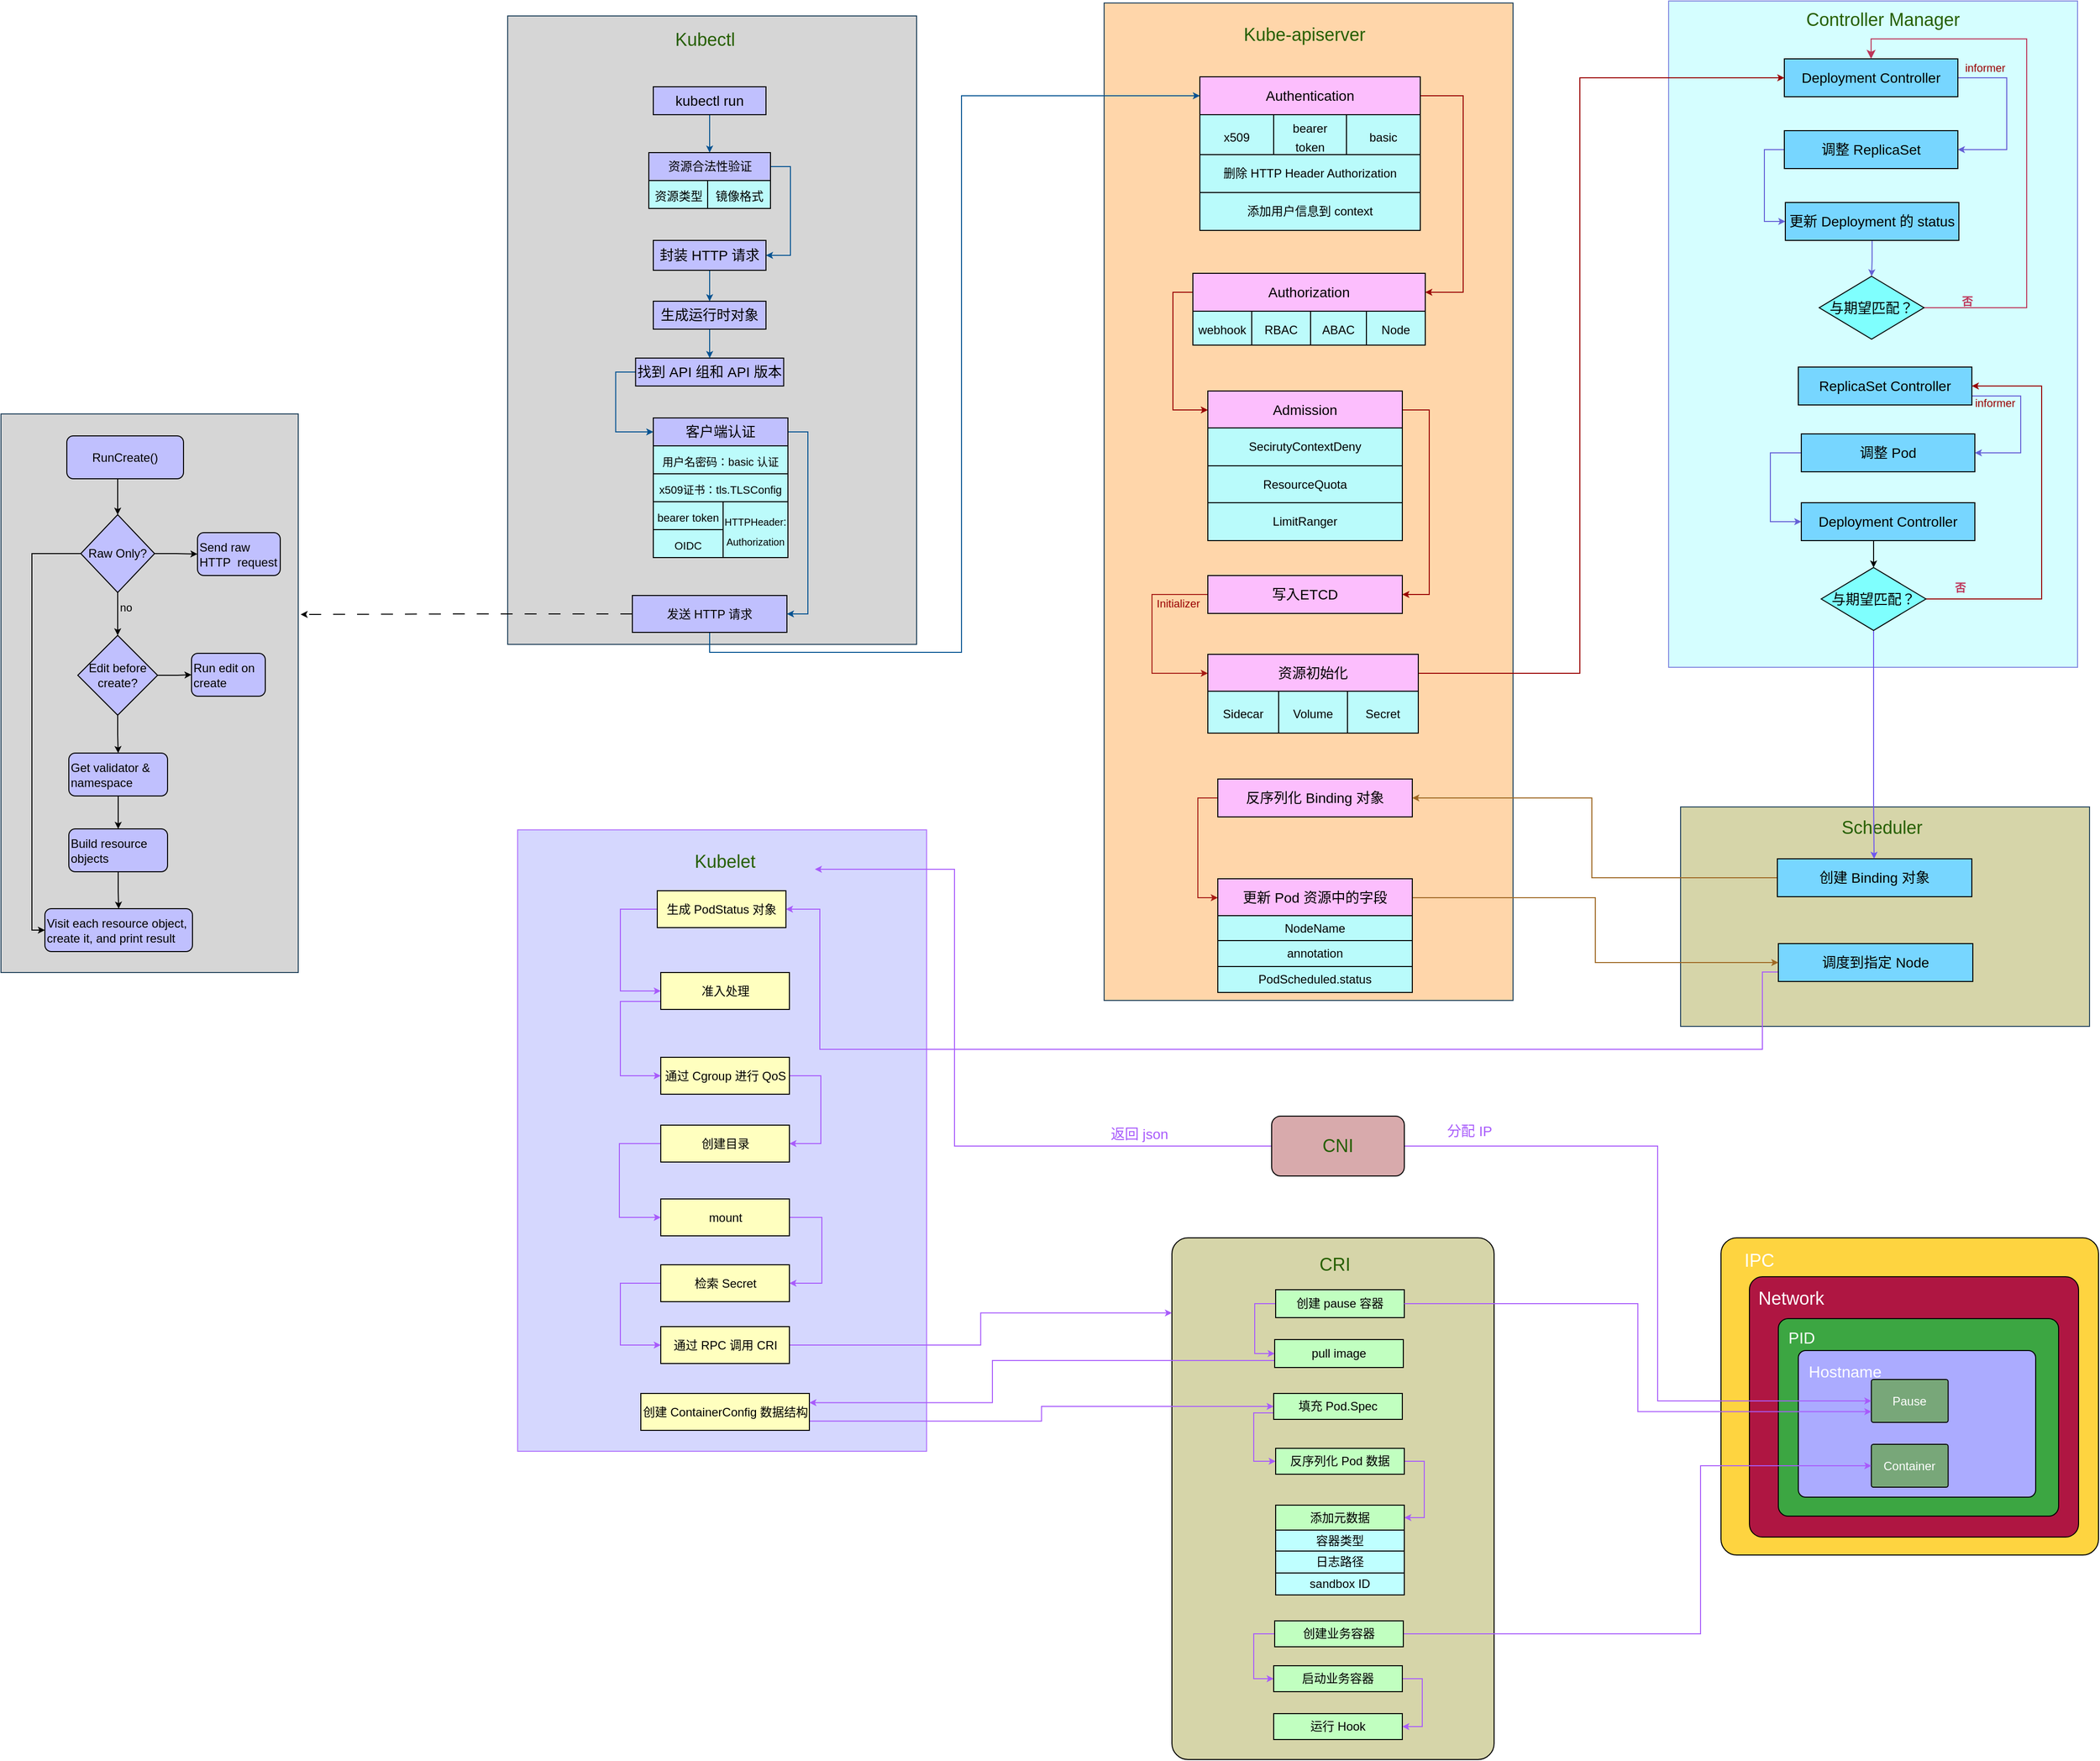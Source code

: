<mxfile version="24.7.8">
  <diagram name="第 1 页" id="ksdSE8NmpwNkXHlIMfyR">
    <mxGraphModel dx="1024" dy="631" grid="0" gridSize="10" guides="1" tooltips="1" connect="1" arrows="1" fold="1" page="1" pageScale="1" pageWidth="4000" pageHeight="4000" math="0" shadow="0">
      <root>
        <mxCell id="0" />
        <mxCell id="1" parent="0" />
        <mxCell id="IrZIZKx-15GYqX0r4pZo-33" value="" style="rounded=1;whiteSpace=wrap;html=1;fillColor=#fed440;strokeOpacity=100;fillOpacity=100;arcSize=5;" parent="1" vertex="1">
          <mxGeometry x="2908.5" y="2277" width="378.5" height="318" as="geometry" />
        </mxCell>
        <mxCell id="IrZIZKx-15GYqX0r4pZo-34" value="&lt;font color=&quot;#ffffff&quot; style=&quot;font-size: 18px;&quot;&gt;IPC&lt;/font&gt;" style="text;html=1;align=center;verticalAlign=middle;whiteSpace=wrap;rounded=0;fontFamily=Helvetica;fontSize=11;fontColor=#f9feff;labelBackgroundColor=none;" parent="1" vertex="1">
          <mxGeometry x="2919" y="2286" width="56" height="27" as="geometry" />
        </mxCell>
        <mxCell id="IrZIZKx-15GYqX0r4pZo-35" value="" style="rounded=1;whiteSpace=wrap;html=1;fillColor=#af1642;strokeOpacity=100;fillOpacity=100;arcSize=5;fontColor=none;noLabel=1;" parent="1" vertex="1">
          <mxGeometry x="2937" y="2316" width="330" height="261" as="geometry" />
        </mxCell>
        <mxCell id="IrZIZKx-15GYqX0r4pZo-36" value="&lt;font color=&quot;#ffffff&quot; style=&quot;font-size: 18px;&quot;&gt;Network&lt;/font&gt;" style="text;html=1;align=center;verticalAlign=middle;whiteSpace=wrap;rounded=0;fontFamily=Helvetica;fontSize=11;fontColor=#f9feff;labelBackgroundColor=none;" parent="1" vertex="1">
          <mxGeometry x="2951" y="2324" width="56" height="27" as="geometry" />
        </mxCell>
        <mxCell id="IrZIZKx-15GYqX0r4pZo-37" value="" style="rounded=1;whiteSpace=wrap;html=1;fillColor=#3ca642;strokeOpacity=100;fillOpacity=100;arcSize=5;fontColor=none;noLabel=1;" parent="1" vertex="1">
          <mxGeometry x="2966" y="2358" width="281" height="198" as="geometry" />
        </mxCell>
        <mxCell id="IrZIZKx-15GYqX0r4pZo-38" value="&lt;font color=&quot;#ffffff&quot; style=&quot;font-size: 16px;&quot;&gt;PID&lt;/font&gt;" style="text;html=1;align=center;verticalAlign=middle;whiteSpace=wrap;rounded=0;fontFamily=Helvetica;fontSize=11;fontColor=#f9feff;labelBackgroundColor=none;" parent="1" vertex="1">
          <mxGeometry x="2975" y="2366" width="29" height="21" as="geometry" />
        </mxCell>
        <mxCell id="IrZIZKx-15GYqX0r4pZo-39" value="" style="rounded=1;whiteSpace=wrap;html=1;fillColor=#ababff;strokeOpacity=100;fillOpacity=100;arcSize=5;fontColor=none;noLabel=1;" parent="1" vertex="1">
          <mxGeometry x="2986.03" y="2390" width="237.97" height="147" as="geometry" />
        </mxCell>
        <mxCell id="IrZIZKx-15GYqX0r4pZo-40" value="&lt;font color=&quot;#ffffff&quot; style=&quot;font-size: 16px;&quot;&gt;Hostname&lt;/font&gt;" style="text;html=1;align=center;verticalAlign=middle;whiteSpace=wrap;rounded=0;fontFamily=Helvetica;fontSize=11;fontColor=#f9feff;labelBackgroundColor=none;" parent="1" vertex="1">
          <mxGeometry x="2999" y="2398" width="68" height="26" as="geometry" />
        </mxCell>
        <mxCell id="IrZIZKx-15GYqX0r4pZo-41" value="&lt;font&gt;Pause&lt;/font&gt;" style="rounded=1;whiteSpace=wrap;html=1;fillColor=#78a779;strokeOpacity=100;fillOpacity=100;arcSize=5;fontColor=#FFFFFF;" parent="1" vertex="1">
          <mxGeometry x="3059.25" y="2419" width="77" height="43" as="geometry" />
        </mxCell>
        <mxCell id="IrZIZKx-15GYqX0r4pZo-42" value="&lt;font&gt;Container&lt;/font&gt;" style="rounded=1;whiteSpace=wrap;html=1;fillColor=#78a779;strokeOpacity=100;fillOpacity=100;arcSize=5;fontColor=#FFFFFF;" parent="1" vertex="1">
          <mxGeometry x="3059.25" y="2484" width="77" height="43" as="geometry" />
        </mxCell>
        <mxCell id="IrZIZKx-15GYqX0r4pZo-6" value="" style="rounded=1;whiteSpace=wrap;html=1;fillColor=#d6d5a9;strokeOpacity=100;fillOpacity=100;arcSize=5;" parent="1" vertex="1">
          <mxGeometry x="2358" y="2277" width="323" height="523" as="geometry" />
        </mxCell>
        <mxCell id="UA2kPxXJtS3gn80pWsoe-34" value="" style="rounded=0;whiteSpace=wrap;html=1;fillColor=#d5d7fe;strokeColor=#b276fc;gradientColor=none;" parent="1" vertex="1">
          <mxGeometry x="1702" y="1868" width="410" height="623" as="geometry" />
        </mxCell>
        <mxCell id="jM-BzCkDfq5Yb6ECcmFg-1" value="" style="rounded=0;whiteSpace=wrap;html=1;fillColor=#d5feff;strokeColor=#8188e0;gradientColor=none;" parent="1" vertex="1">
          <mxGeometry x="2856" y="1037" width="410" height="668" as="geometry" />
        </mxCell>
        <mxCell id="hUoeOgMSL5tIJPM3Ycnu-12" value="" style="rounded=0;whiteSpace=wrap;html=1;fillColor=#ffd6aa;strokeColor=#23445d;gradientColor=none;" parent="1" vertex="1">
          <mxGeometry x="2290" y="1039" width="410" height="1000" as="geometry" />
        </mxCell>
        <mxCell id="hUoeOgMSL5tIJPM3Ycnu-1" value="" style="rounded=0;whiteSpace=wrap;html=1;fillColor=#D6D6D6;strokeColor=#23445d;gradientColor=none;" parent="1" vertex="1">
          <mxGeometry x="1692" y="1052" width="410" height="630" as="geometry" />
        </mxCell>
        <mxCell id="hUoeOgMSL5tIJPM3Ycnu-2" value="&lt;font color=&quot;#265f00&quot; style=&quot;font-size: 18px;&quot;&gt;Kubectl&lt;/font&gt;" style="text;html=1;align=center;verticalAlign=middle;whiteSpace=wrap;rounded=0;" parent="1" vertex="1">
          <mxGeometry x="1800" y="1061" width="180" height="30" as="geometry" />
        </mxCell>
        <mxCell id="hUoeOgMSL5tIJPM3Ycnu-6" style="edgeStyle=orthogonalEdgeStyle;rounded=0;orthogonalLoop=1;jettySize=auto;html=1;exitX=0.5;exitY=1;exitDx=0;exitDy=0;endSize=4;strokeColor=#035291;" parent="1" source="hUoeOgMSL5tIJPM3Ycnu-4" target="hUoeOgMSL5tIJPM3Ycnu-5" edge="1">
          <mxGeometry relative="1" as="geometry" />
        </mxCell>
        <mxCell id="hUoeOgMSL5tIJPM3Ycnu-4" value="&lt;font style=&quot;font-size: 14px;&quot;&gt;kubectl run&lt;/font&gt;" style="rounded=0;whiteSpace=wrap;html=1;fillColor=#c0c0fe;" parent="1" vertex="1">
          <mxGeometry x="1838" y="1123" width="113" height="28" as="geometry" />
        </mxCell>
        <mxCell id="Pmp-OypbtNcEf2uCGh6L-8" style="edgeStyle=orthogonalEdgeStyle;rounded=0;orthogonalLoop=1;jettySize=auto;html=1;exitX=1;exitY=0.5;exitDx=0;exitDy=0;entryX=1;entryY=0.5;entryDx=0;entryDy=0;strokeColor=#035291;endSize=4;" edge="1" parent="1" source="hUoeOgMSL5tIJPM3Ycnu-5" target="Pmp-OypbtNcEf2uCGh6L-6">
          <mxGeometry relative="1" as="geometry" />
        </mxCell>
        <mxCell id="hUoeOgMSL5tIJPM3Ycnu-5" value="&lt;p data-pm-slice=&quot;1 1 []&quot;&gt;资源合法性验证&lt;/p&gt;" style="rounded=0;whiteSpace=wrap;html=1;fillColor=#c0c0fe;" parent="1" vertex="1">
          <mxGeometry x="1833.5" y="1189" width="122" height="28" as="geometry" />
        </mxCell>
        <mxCell id="hUoeOgMSL5tIJPM3Ycnu-46" style="shape=connector;rounded=0;orthogonalLoop=1;jettySize=auto;html=1;exitX=0.5;exitY=1;exitDx=0;exitDy=0;strokeColor=#035291;align=center;verticalAlign=middle;fontFamily=Helvetica;fontSize=11;fontColor=default;labelBackgroundColor=default;endArrow=classic;endSize=4;edgeStyle=orthogonalEdgeStyle;entryX=0;entryY=0.5;entryDx=0;entryDy=0;" parent="1" source="hUoeOgMSL5tIJPM3Ycnu-11" target="hUoeOgMSL5tIJPM3Ycnu-15" edge="1">
          <mxGeometry relative="1" as="geometry">
            <mxPoint x="2237" y="1146" as="targetPoint" />
            <Array as="points">
              <mxPoint x="1895" y="1690" />
              <mxPoint x="2147" y="1690" />
              <mxPoint x="2147" y="1132" />
            </Array>
          </mxGeometry>
        </mxCell>
        <mxCell id="hUoeOgMSL5tIJPM3Ycnu-11" value="&lt;p data-pm-slice=&quot;1 1 []&quot;&gt;&lt;font style=&quot;font-size: 12px;&quot;&gt;发送 HTTP 请求&lt;/font&gt;&lt;/p&gt;" style="rounded=0;whiteSpace=wrap;html=1;fillColor=#c0c0fe;" parent="1" vertex="1">
          <mxGeometry x="1817" y="1633" width="155" height="37" as="geometry" />
        </mxCell>
        <mxCell id="hUoeOgMSL5tIJPM3Ycnu-13" value="&lt;font color=&quot;#265f00&quot; style=&quot;font-size: 18px;&quot;&gt;Kube-apiserver&lt;/font&gt;" style="text;html=1;align=center;verticalAlign=middle;whiteSpace=wrap;rounded=0;" parent="1" vertex="1">
          <mxGeometry x="2401" y="1056" width="180" height="30" as="geometry" />
        </mxCell>
        <mxCell id="hUoeOgMSL5tIJPM3Ycnu-74" style="edgeStyle=orthogonalEdgeStyle;shape=connector;rounded=0;orthogonalLoop=1;jettySize=auto;html=1;exitX=1;exitY=0.5;exitDx=0;exitDy=0;entryX=1;entryY=0.5;entryDx=0;entryDy=0;strokeColor=#990000;align=center;verticalAlign=middle;fontFamily=Helvetica;fontSize=11;fontColor=default;labelBackgroundColor=default;endArrow=classic;endSize=4;" parent="1" source="hUoeOgMSL5tIJPM3Ycnu-15" target="hUoeOgMSL5tIJPM3Ycnu-47" edge="1">
          <mxGeometry relative="1" as="geometry">
            <Array as="points">
              <mxPoint x="2650" y="1132" />
              <mxPoint x="2650" y="1329" />
            </Array>
          </mxGeometry>
        </mxCell>
        <mxCell id="hUoeOgMSL5tIJPM3Ycnu-15" value="&lt;font style=&quot;font-size: 14px;&quot;&gt;Authentication&lt;/font&gt;" style="rounded=0;whiteSpace=wrap;html=1;fillColor=#fcbefd;" parent="1" vertex="1">
          <mxGeometry x="2386" y="1113" width="221" height="38" as="geometry" />
        </mxCell>
        <mxCell id="hUoeOgMSL5tIJPM3Ycnu-75" style="edgeStyle=orthogonalEdgeStyle;shape=connector;rounded=0;orthogonalLoop=1;jettySize=auto;html=1;exitX=0;exitY=0.5;exitDx=0;exitDy=0;entryX=0;entryY=0.5;entryDx=0;entryDy=0;strokeColor=#990000;align=center;verticalAlign=middle;fontFamily=Helvetica;fontSize=11;fontColor=default;labelBackgroundColor=default;endArrow=classic;endSize=4;" parent="1" source="hUoeOgMSL5tIJPM3Ycnu-47" target="hUoeOgMSL5tIJPM3Ycnu-48" edge="1">
          <mxGeometry relative="1" as="geometry" />
        </mxCell>
        <mxCell id="hUoeOgMSL5tIJPM3Ycnu-47" value="&lt;font style=&quot;font-size: 14px;&quot;&gt;Authorization&lt;/font&gt;" style="rounded=0;whiteSpace=wrap;html=1;fillColor=#fcbefd;" parent="1" vertex="1">
          <mxGeometry x="2379" y="1310" width="233" height="38" as="geometry" />
        </mxCell>
        <mxCell id="UA2kPxXJtS3gn80pWsoe-3" style="edgeStyle=orthogonalEdgeStyle;rounded=0;orthogonalLoop=1;jettySize=auto;html=1;exitX=1;exitY=0.5;exitDx=0;exitDy=0;entryX=1;entryY=0.5;entryDx=0;entryDy=0;strokeColor=#990000;endSize=4;" parent="1" source="hUoeOgMSL5tIJPM3Ycnu-48" target="UA2kPxXJtS3gn80pWsoe-1" edge="1">
          <mxGeometry relative="1" as="geometry">
            <Array as="points">
              <mxPoint x="2616" y="1447" />
              <mxPoint x="2616" y="1632" />
            </Array>
          </mxGeometry>
        </mxCell>
        <mxCell id="hUoeOgMSL5tIJPM3Ycnu-48" value="&lt;font style=&quot;font-size: 14px;&quot;&gt;Admission&lt;/font&gt;" style="rounded=0;whiteSpace=wrap;html=1;fillColor=#fcbefd;" parent="1" vertex="1">
          <mxGeometry x="2394" y="1428" width="195" height="38" as="geometry" />
        </mxCell>
        <mxCell id="hUoeOgMSL5tIJPM3Ycnu-51" value="" style="shape=table;startSize=0;container=1;collapsible=0;childLayout=tableLayout;fontSize=16;fontFamily=Helvetica;fontColor=default;labelBackgroundColor=none;fillColor=#bcfbfb;" parent="1" vertex="1">
          <mxGeometry x="2386" y="1151" width="221" height="42" as="geometry" />
        </mxCell>
        <mxCell id="hUoeOgMSL5tIJPM3Ycnu-52" value="" style="shape=tableRow;horizontal=0;startSize=0;swimlaneHead=0;swimlaneBody=0;strokeColor=inherit;top=0;left=0;bottom=0;right=0;collapsible=0;dropTarget=0;fillColor=none;points=[[0,0.5],[1,0.5]];portConstraint=eastwest;fontSize=16;fontFamily=Helvetica;fontColor=default;labelBackgroundColor=none;" parent="hUoeOgMSL5tIJPM3Ycnu-51" vertex="1">
          <mxGeometry width="221" height="42" as="geometry" />
        </mxCell>
        <mxCell id="hUoeOgMSL5tIJPM3Ycnu-53" value="&lt;font style=&quot;font-size: 12px;&quot;&gt;x509&lt;/font&gt;" style="shape=partialRectangle;html=1;whiteSpace=wrap;connectable=0;strokeColor=inherit;overflow=hidden;fillColor=none;top=0;left=0;bottom=0;right=0;pointerEvents=1;fontSize=16;fontFamily=Helvetica;fontColor=default;labelBackgroundColor=none;" parent="hUoeOgMSL5tIJPM3Ycnu-52" vertex="1">
          <mxGeometry width="74" height="42" as="geometry">
            <mxRectangle width="74" height="42" as="alternateBounds" />
          </mxGeometry>
        </mxCell>
        <mxCell id="hUoeOgMSL5tIJPM3Ycnu-54" value="&lt;font style=&quot;font-size: 12px;&quot;&gt;bearer&lt;/font&gt;&lt;div&gt;&lt;font style=&quot;font-size: 12px;&quot;&gt;token&lt;/font&gt;&lt;/div&gt;" style="shape=partialRectangle;html=1;whiteSpace=wrap;connectable=0;strokeColor=inherit;overflow=hidden;fillColor=none;top=0;left=0;bottom=0;right=0;pointerEvents=1;fontSize=16;fontFamily=Helvetica;fontColor=default;labelBackgroundColor=none;" parent="hUoeOgMSL5tIJPM3Ycnu-52" vertex="1">
          <mxGeometry x="74" width="73" height="42" as="geometry">
            <mxRectangle width="73" height="42" as="alternateBounds" />
          </mxGeometry>
        </mxCell>
        <mxCell id="hUoeOgMSL5tIJPM3Ycnu-55" value="&lt;font style=&quot;font-size: 12px;&quot;&gt;basic&lt;/font&gt;" style="shape=partialRectangle;html=1;whiteSpace=wrap;connectable=0;strokeColor=inherit;overflow=hidden;fillColor=none;top=0;left=0;bottom=0;right=0;pointerEvents=1;fontSize=16;fontFamily=Helvetica;fontColor=default;labelBackgroundColor=none;" parent="hUoeOgMSL5tIJPM3Ycnu-52" vertex="1">
          <mxGeometry x="147" width="74" height="42" as="geometry">
            <mxRectangle width="74" height="42" as="alternateBounds" />
          </mxGeometry>
        </mxCell>
        <mxCell id="hUoeOgMSL5tIJPM3Ycnu-64" value="&lt;font style=&quot;font-size: 12px;&quot;&gt;删除 HTTP Header Authorization&lt;/font&gt;" style="rounded=0;whiteSpace=wrap;html=1;fillColor=#b9fbfb;" parent="1" vertex="1">
          <mxGeometry x="2386" y="1191" width="221" height="38" as="geometry" />
        </mxCell>
        <mxCell id="hUoeOgMSL5tIJPM3Ycnu-65" value="&lt;font style=&quot;font-size: 12px;&quot;&gt;添加用户信息到 context&lt;/font&gt;" style="rounded=0;whiteSpace=wrap;html=1;fillColor=#b9fbfb;" parent="1" vertex="1">
          <mxGeometry x="2386" y="1229" width="221" height="38" as="geometry" />
        </mxCell>
        <mxCell id="hUoeOgMSL5tIJPM3Ycnu-67" value="" style="shape=table;startSize=0;container=1;collapsible=0;childLayout=tableLayout;fontSize=16;fontFamily=Helvetica;fontColor=default;labelBackgroundColor=none;fillColor=#bcfbfb;" parent="1" vertex="1">
          <mxGeometry x="2379" y="1348" width="233" height="34" as="geometry" />
        </mxCell>
        <mxCell id="hUoeOgMSL5tIJPM3Ycnu-68" value="" style="shape=tableRow;horizontal=0;startSize=0;swimlaneHead=0;swimlaneBody=0;strokeColor=inherit;top=0;left=0;bottom=0;right=0;collapsible=0;dropTarget=0;fillColor=none;points=[[0,0.5],[1,0.5]];portConstraint=eastwest;fontSize=16;fontFamily=Helvetica;fontColor=default;labelBackgroundColor=none;" parent="hUoeOgMSL5tIJPM3Ycnu-67" vertex="1">
          <mxGeometry width="233" height="34" as="geometry" />
        </mxCell>
        <mxCell id="hUoeOgMSL5tIJPM3Ycnu-69" value="&lt;font style=&quot;font-size: 12px;&quot;&gt;webhook&lt;/font&gt;" style="shape=partialRectangle;html=1;whiteSpace=wrap;connectable=0;strokeColor=inherit;overflow=hidden;fillColor=none;top=0;left=0;bottom=0;right=0;pointerEvents=1;fontSize=16;fontFamily=Helvetica;fontColor=default;labelBackgroundColor=none;" parent="hUoeOgMSL5tIJPM3Ycnu-68" vertex="1">
          <mxGeometry width="59" height="34" as="geometry">
            <mxRectangle width="59" height="34" as="alternateBounds" />
          </mxGeometry>
        </mxCell>
        <mxCell id="hUoeOgMSL5tIJPM3Ycnu-70" value="&lt;font style=&quot;font-size: 12px;&quot;&gt;RBAC&lt;/font&gt;" style="shape=partialRectangle;html=1;whiteSpace=wrap;connectable=0;strokeColor=inherit;overflow=hidden;fillColor=none;top=0;left=0;bottom=0;right=0;pointerEvents=1;fontSize=16;fontFamily=Helvetica;fontColor=default;labelBackgroundColor=none;" parent="hUoeOgMSL5tIJPM3Ycnu-68" vertex="1">
          <mxGeometry x="59" width="59" height="34" as="geometry">
            <mxRectangle width="59" height="34" as="alternateBounds" />
          </mxGeometry>
        </mxCell>
        <mxCell id="hUoeOgMSL5tIJPM3Ycnu-71" value="&lt;font style=&quot;font-size: 12px;&quot;&gt;ABAC&lt;/font&gt;" style="shape=partialRectangle;html=1;whiteSpace=wrap;connectable=0;strokeColor=inherit;overflow=hidden;fillColor=none;top=0;left=0;bottom=0;right=0;pointerEvents=1;fontSize=16;fontFamily=Helvetica;fontColor=default;labelBackgroundColor=none;" parent="hUoeOgMSL5tIJPM3Ycnu-68" vertex="1">
          <mxGeometry x="118" width="56" height="34" as="geometry">
            <mxRectangle width="56" height="34" as="alternateBounds" />
          </mxGeometry>
        </mxCell>
        <mxCell id="hUoeOgMSL5tIJPM3Ycnu-72" value="&lt;font style=&quot;font-size: 12px;&quot;&gt;Node&lt;/font&gt;" style="shape=partialRectangle;html=1;whiteSpace=wrap;connectable=0;strokeColor=inherit;overflow=hidden;fillColor=none;top=0;left=0;bottom=0;right=0;pointerEvents=1;fontSize=16;fontFamily=Helvetica;fontColor=default;labelBackgroundColor=none;" parent="hUoeOgMSL5tIJPM3Ycnu-68" vertex="1">
          <mxGeometry x="174" width="59" height="34" as="geometry">
            <mxRectangle width="59" height="34" as="alternateBounds" />
          </mxGeometry>
        </mxCell>
        <mxCell id="hUoeOgMSL5tIJPM3Ycnu-76" value="&lt;font style=&quot;font-size: 12px;&quot;&gt;SecirutyContextDeny&lt;/font&gt;" style="rounded=0;whiteSpace=wrap;html=1;fillColor=#b9fbfb;" parent="1" vertex="1">
          <mxGeometry x="2394" y="1465" width="195" height="38" as="geometry" />
        </mxCell>
        <mxCell id="hUoeOgMSL5tIJPM3Ycnu-77" value="&lt;font style=&quot;font-size: 12px;&quot;&gt;ResourceQuota&lt;/font&gt;" style="rounded=0;whiteSpace=wrap;html=1;fillColor=#b9fbfb;" parent="1" vertex="1">
          <mxGeometry x="2394" y="1503" width="195" height="38" as="geometry" />
        </mxCell>
        <mxCell id="hUoeOgMSL5tIJPM3Ycnu-78" value="&lt;font style=&quot;font-size: 12px;&quot;&gt;LimitRanger&lt;/font&gt;" style="rounded=0;whiteSpace=wrap;html=1;fillColor=#b9fbfb;" parent="1" vertex="1">
          <mxGeometry x="2394" y="1540" width="195" height="38" as="geometry" />
        </mxCell>
        <mxCell id="2jk5vlJpFtHuPiEQYhKM-1" value="" style="rounded=0;whiteSpace=wrap;html=1;fillColor=#D6D6D6;strokeColor=#23445d;gradientColor=none;" parent="1" vertex="1">
          <mxGeometry x="1184" y="1451" width="298" height="560" as="geometry" />
        </mxCell>
        <mxCell id="2jk5vlJpFtHuPiEQYhKM-8" style="edgeStyle=orthogonalEdgeStyle;rounded=0;orthogonalLoop=1;jettySize=auto;html=1;exitX=1;exitY=0.5;exitDx=0;exitDy=0;endSize=4;" parent="1" source="2jk5vlJpFtHuPiEQYhKM-3" target="2jk5vlJpFtHuPiEQYhKM-7" edge="1">
          <mxGeometry relative="1" as="geometry" />
        </mxCell>
        <mxCell id="2jk5vlJpFtHuPiEQYhKM-10" style="edgeStyle=orthogonalEdgeStyle;shape=connector;rounded=0;orthogonalLoop=1;jettySize=auto;html=1;exitX=0.5;exitY=1;exitDx=0;exitDy=0;strokeColor=default;align=center;verticalAlign=middle;fontFamily=Helvetica;fontSize=11;fontColor=default;labelBackgroundColor=none;endArrow=classic;endSize=4;" parent="1" source="2jk5vlJpFtHuPiEQYhKM-3" target="2jk5vlJpFtHuPiEQYhKM-9" edge="1">
          <mxGeometry relative="1" as="geometry" />
        </mxCell>
        <mxCell id="2jk5vlJpFtHuPiEQYhKM-25" value="no" style="edgeLabel;html=1;align=center;verticalAlign=middle;resizable=0;points=[];fontFamily=Helvetica;fontSize=11;fontColor=default;labelBackgroundColor=none;" parent="2jk5vlJpFtHuPiEQYhKM-10" vertex="1" connectable="0">
          <mxGeometry x="-0.473" y="1" relative="1" as="geometry">
            <mxPoint x="7" y="3" as="offset" />
          </mxGeometry>
        </mxCell>
        <mxCell id="2jk5vlJpFtHuPiEQYhKM-30" style="edgeStyle=orthogonalEdgeStyle;shape=connector;rounded=0;orthogonalLoop=1;jettySize=auto;html=1;exitX=0;exitY=0.5;exitDx=0;exitDy=0;entryX=0;entryY=0.5;entryDx=0;entryDy=0;strokeColor=default;align=center;verticalAlign=middle;fontFamily=Helvetica;fontSize=11;fontColor=default;labelBackgroundColor=default;endArrow=classic;endSize=4;" parent="1" source="2jk5vlJpFtHuPiEQYhKM-3" target="2jk5vlJpFtHuPiEQYhKM-21" edge="1">
          <mxGeometry relative="1" as="geometry">
            <Array as="points">
              <mxPoint x="1215" y="1591" />
              <mxPoint x="1215" y="1969" />
            </Array>
          </mxGeometry>
        </mxCell>
        <mxCell id="2jk5vlJpFtHuPiEQYhKM-3" value="Raw Only?" style="rhombus;whiteSpace=wrap;html=1;fillColor=#c0c0fe;" parent="1" vertex="1">
          <mxGeometry x="1264" y="1552" width="74" height="78" as="geometry" />
        </mxCell>
        <mxCell id="2jk5vlJpFtHuPiEQYhKM-6" style="edgeStyle=orthogonalEdgeStyle;rounded=0;orthogonalLoop=1;jettySize=auto;html=1;exitX=0.5;exitY=1;exitDx=0;exitDy=0;entryX=0.5;entryY=0;entryDx=0;entryDy=0;endSize=4;" parent="1" source="2jk5vlJpFtHuPiEQYhKM-5" target="2jk5vlJpFtHuPiEQYhKM-3" edge="1">
          <mxGeometry relative="1" as="geometry" />
        </mxCell>
        <mxCell id="2jk5vlJpFtHuPiEQYhKM-5" value="&lt;span style=&quot;color: rgb(0, 0, 0); font-family: Helvetica; font-size: 12px; font-style: normal; font-variant-ligatures: normal; font-variant-caps: normal; font-weight: 400; letter-spacing: normal; orphans: 2; text-align: center; text-indent: 0px; text-transform: none; widows: 2; word-spacing: 0px; -webkit-text-stroke-width: 0px; white-space: normal; text-decoration-thickness: initial; text-decoration-style: initial; text-decoration-color: initial; float: none; display: inline !important;&quot;&gt;RunCreate()&lt;/span&gt;" style="rounded=1;whiteSpace=wrap;html=1;fillColor=#c0c0fe;labelBackgroundColor=none;" parent="1" vertex="1">
          <mxGeometry x="1250" y="1473" width="117" height="43" as="geometry" />
        </mxCell>
        <mxCell id="2jk5vlJpFtHuPiEQYhKM-7" value="&lt;span style=&quot;color: rgb(0, 0, 0); font-family: Helvetica; font-size: 12px; font-style: normal; font-variant-ligatures: normal; font-variant-caps: normal; font-weight: 400; letter-spacing: normal; orphans: 2; text-indent: 0px; text-transform: none; widows: 2; word-spacing: 0px; -webkit-text-stroke-width: 0px; white-space: normal; text-decoration-thickness: initial; text-decoration-style: initial; text-decoration-color: initial; float: none; display: inline !important;&quot;&gt;Send raw&lt;br&gt;HTTP&amp;nbsp; request&lt;/span&gt;" style="rounded=1;whiteSpace=wrap;html=1;fillColor=#c0c0fe;labelBackgroundColor=none;align=left;" parent="1" vertex="1">
          <mxGeometry x="1381" y="1570" width="83" height="43" as="geometry" />
        </mxCell>
        <mxCell id="2jk5vlJpFtHuPiEQYhKM-12" style="edgeStyle=orthogonalEdgeStyle;shape=connector;rounded=0;orthogonalLoop=1;jettySize=auto;html=1;exitX=1;exitY=0.5;exitDx=0;exitDy=0;strokeColor=default;align=center;verticalAlign=middle;fontFamily=Helvetica;fontSize=11;fontColor=default;labelBackgroundColor=default;endArrow=classic;endSize=4;" parent="1" source="2jk5vlJpFtHuPiEQYhKM-9" target="2jk5vlJpFtHuPiEQYhKM-11" edge="1">
          <mxGeometry relative="1" as="geometry" />
        </mxCell>
        <mxCell id="2jk5vlJpFtHuPiEQYhKM-18" style="edgeStyle=orthogonalEdgeStyle;shape=connector;rounded=0;orthogonalLoop=1;jettySize=auto;html=1;exitX=0.5;exitY=1;exitDx=0;exitDy=0;strokeColor=default;align=center;verticalAlign=middle;fontFamily=Helvetica;fontSize=11;fontColor=default;labelBackgroundColor=default;endArrow=classic;endSize=4;" parent="1" source="2jk5vlJpFtHuPiEQYhKM-9" target="2jk5vlJpFtHuPiEQYhKM-15" edge="1">
          <mxGeometry relative="1" as="geometry" />
        </mxCell>
        <mxCell id="2jk5vlJpFtHuPiEQYhKM-9" value="Edit before create?" style="rhombus;whiteSpace=wrap;html=1;fillColor=#c0c0fe;" parent="1" vertex="1">
          <mxGeometry x="1261" y="1673" width="80" height="80" as="geometry" />
        </mxCell>
        <mxCell id="2jk5vlJpFtHuPiEQYhKM-11" value="Run edit on&amp;nbsp;&lt;br&gt;create" style="rounded=1;whiteSpace=wrap;html=1;fillColor=#c0c0fe;labelBackgroundColor=none;align=left;" parent="1" vertex="1">
          <mxGeometry x="1375" y="1691" width="74" height="43" as="geometry" />
        </mxCell>
        <mxCell id="2jk5vlJpFtHuPiEQYhKM-20" style="edgeStyle=orthogonalEdgeStyle;shape=connector;rounded=0;orthogonalLoop=1;jettySize=auto;html=1;exitX=0.5;exitY=1;exitDx=0;exitDy=0;strokeColor=default;align=center;verticalAlign=middle;fontFamily=Helvetica;fontSize=11;fontColor=default;labelBackgroundColor=default;endArrow=classic;endSize=4;" parent="1" source="2jk5vlJpFtHuPiEQYhKM-15" target="2jk5vlJpFtHuPiEQYhKM-19" edge="1">
          <mxGeometry relative="1" as="geometry" />
        </mxCell>
        <mxCell id="2jk5vlJpFtHuPiEQYhKM-15" value="Get validator &amp;amp;&lt;br&gt;namespace" style="rounded=1;whiteSpace=wrap;html=1;fillColor=#c0c0fe;labelBackgroundColor=none;align=left;" parent="1" vertex="1">
          <mxGeometry x="1252" y="1791" width="99" height="43" as="geometry" />
        </mxCell>
        <mxCell id="2jk5vlJpFtHuPiEQYhKM-22" style="edgeStyle=orthogonalEdgeStyle;shape=connector;rounded=0;orthogonalLoop=1;jettySize=auto;html=1;exitX=0.5;exitY=1;exitDx=0;exitDy=0;strokeColor=default;align=center;verticalAlign=middle;fontFamily=Helvetica;fontSize=11;fontColor=default;labelBackgroundColor=default;endArrow=classic;endSize=4;" parent="1" source="2jk5vlJpFtHuPiEQYhKM-19" target="2jk5vlJpFtHuPiEQYhKM-21" edge="1">
          <mxGeometry relative="1" as="geometry" />
        </mxCell>
        <mxCell id="2jk5vlJpFtHuPiEQYhKM-19" value="Build resource objects" style="rounded=1;whiteSpace=wrap;html=1;fillColor=#c0c0fe;labelBackgroundColor=none;align=left;" parent="1" vertex="1">
          <mxGeometry x="1252" y="1867" width="99" height="43" as="geometry" />
        </mxCell>
        <mxCell id="2jk5vlJpFtHuPiEQYhKM-21" value="Visit each resource object,&lt;div&gt;create it, and print result&lt;/div&gt;" style="rounded=1;whiteSpace=wrap;html=1;fillColor=#c0c0fe;labelBackgroundColor=none;align=left;" parent="1" vertex="1">
          <mxGeometry x="1228" y="1947" width="148" height="43" as="geometry" />
        </mxCell>
        <mxCell id="2jk5vlJpFtHuPiEQYhKM-28" style="edgeStyle=orthogonalEdgeStyle;shape=connector;rounded=0;orthogonalLoop=1;jettySize=auto;html=1;exitX=0;exitY=0.5;exitDx=0;exitDy=0;entryX=1.008;entryY=0.359;entryDx=0;entryDy=0;entryPerimeter=0;strokeColor=default;align=center;verticalAlign=middle;fontFamily=Helvetica;fontSize=11;fontColor=default;labelBackgroundColor=default;endArrow=classic;endSize=4;dashed=1;dashPattern=12 12;" parent="1" source="hUoeOgMSL5tIJPM3Ycnu-11" target="2jk5vlJpFtHuPiEQYhKM-1" edge="1">
          <mxGeometry relative="1" as="geometry" />
        </mxCell>
        <mxCell id="jM-BzCkDfq5Yb6ECcmFg-39" style="edgeStyle=orthogonalEdgeStyle;shape=connector;rounded=0;orthogonalLoop=1;jettySize=auto;html=1;exitX=0;exitY=0.5;exitDx=0;exitDy=0;entryX=0;entryY=0.5;entryDx=0;entryDy=0;strokeColor=#a61b15;align=center;verticalAlign=middle;fontFamily=Helvetica;fontSize=11;fontColor=default;labelBackgroundColor=default;endArrow=classic;endSize=4;" parent="1" source="UA2kPxXJtS3gn80pWsoe-1" target="jM-BzCkDfq5Yb6ECcmFg-33" edge="1">
          <mxGeometry relative="1" as="geometry">
            <Array as="points">
              <mxPoint x="2338" y="1632" />
              <mxPoint x="2338" y="1711" />
            </Array>
          </mxGeometry>
        </mxCell>
        <mxCell id="jM-BzCkDfq5Yb6ECcmFg-40" value="&lt;font color=&quot;#990000&quot;&gt;Initializer&lt;/font&gt;" style="edgeLabel;html=1;align=center;verticalAlign=middle;resizable=0;points=[];fontFamily=Helvetica;fontSize=11;fontColor=default;labelBackgroundColor=none;" parent="jM-BzCkDfq5Yb6ECcmFg-39" vertex="1" connectable="0">
          <mxGeometry x="-0.592" y="3" relative="1" as="geometry">
            <mxPoint x="9" y="6" as="offset" />
          </mxGeometry>
        </mxCell>
        <mxCell id="UA2kPxXJtS3gn80pWsoe-1" value="&lt;font style=&quot;font-size: 14px;&quot;&gt;写入ETCD&lt;/font&gt;" style="rounded=0;whiteSpace=wrap;html=1;fillColor=#fcbefd;" parent="1" vertex="1">
          <mxGeometry x="2394" y="1613" width="195" height="38" as="geometry" />
        </mxCell>
        <mxCell id="UA2kPxXJtS3gn80pWsoe-5" value="" style="rounded=0;whiteSpace=wrap;html=1;fillColor=#d6d5a9;strokeColor=#23445d;gradientColor=none;fontStyle=1" parent="1" vertex="1">
          <mxGeometry x="2868" y="1845" width="410" height="220" as="geometry" />
        </mxCell>
        <mxCell id="UA2kPxXJtS3gn80pWsoe-6" value="&lt;font color=&quot;#265f00&quot; style=&quot;font-size: 18px;&quot;&gt;Scheduler&lt;/font&gt;" style="text;html=1;align=center;verticalAlign=middle;whiteSpace=wrap;rounded=0;" parent="1" vertex="1">
          <mxGeometry x="2980" y="1851" width="180" height="30" as="geometry" />
        </mxCell>
        <mxCell id="UA2kPxXJtS3gn80pWsoe-12" style="edgeStyle=orthogonalEdgeStyle;rounded=0;orthogonalLoop=1;jettySize=auto;html=1;exitX=0;exitY=0.5;exitDx=0;exitDy=0;entryX=1;entryY=0.5;entryDx=0;entryDy=0;endSize=4;strokeColor=#9E6722;" parent="1" source="UA2kPxXJtS3gn80pWsoe-7" target="UA2kPxXJtS3gn80pWsoe-9" edge="1">
          <mxGeometry relative="1" as="geometry">
            <Array as="points">
              <mxPoint x="2779" y="1916" />
              <mxPoint x="2779" y="1836" />
            </Array>
          </mxGeometry>
        </mxCell>
        <mxCell id="UA2kPxXJtS3gn80pWsoe-7" value="&lt;span style=&quot;font-size: 14px;&quot;&gt;创建 Binding 对象&lt;/span&gt;" style="rounded=0;whiteSpace=wrap;html=1;fillColor=#77d6ff;" parent="1" vertex="1">
          <mxGeometry x="2965" y="1897" width="195" height="38" as="geometry" />
        </mxCell>
        <mxCell id="fCIksY6a28opF1wZS_ME-1" style="edgeStyle=orthogonalEdgeStyle;rounded=0;orthogonalLoop=1;jettySize=auto;html=1;exitX=0;exitY=0.75;exitDx=0;exitDy=0;entryX=1;entryY=0.5;entryDx=0;entryDy=0;endSize=4;strokeColor=#a85bfb;" parent="1" source="UA2kPxXJtS3gn80pWsoe-8" target="UA2kPxXJtS3gn80pWsoe-37" edge="1">
          <mxGeometry relative="1" as="geometry">
            <Array as="points">
              <mxPoint x="2950" y="2011" />
              <mxPoint x="2950" y="2088" />
              <mxPoint x="2005" y="2088" />
              <mxPoint x="2005" y="1948" />
            </Array>
          </mxGeometry>
        </mxCell>
        <mxCell id="UA2kPxXJtS3gn80pWsoe-8" value="&lt;span style=&quot;font-size: 14px;&quot;&gt;调度到指定 Node&lt;/span&gt;" style="rounded=0;whiteSpace=wrap;html=1;fillColor=#77d6ff;" parent="1" vertex="1">
          <mxGeometry x="2966" y="1982" width="195" height="38" as="geometry" />
        </mxCell>
        <mxCell id="UA2kPxXJtS3gn80pWsoe-32" style="edgeStyle=orthogonalEdgeStyle;rounded=0;orthogonalLoop=1;jettySize=auto;html=1;exitX=0;exitY=0.5;exitDx=0;exitDy=0;entryX=0;entryY=0.5;entryDx=0;entryDy=0;endSize=4;strokeColor=#a61b15;" parent="1" source="UA2kPxXJtS3gn80pWsoe-9" target="UA2kPxXJtS3gn80pWsoe-10" edge="1">
          <mxGeometry relative="1" as="geometry" />
        </mxCell>
        <mxCell id="UA2kPxXJtS3gn80pWsoe-9" value="&lt;font style=&quot;font-size: 14px;&quot;&gt;反序列化 Binding 对象&lt;/font&gt;" style="rounded=0;whiteSpace=wrap;html=1;fillColor=#fcbefd;" parent="1" vertex="1">
          <mxGeometry x="2404" y="1817" width="195" height="38" as="geometry" />
        </mxCell>
        <mxCell id="jM-BzCkDfq5Yb6ECcmFg-31" style="edgeStyle=orthogonalEdgeStyle;shape=connector;rounded=0;orthogonalLoop=1;jettySize=auto;html=1;exitX=1;exitY=0.5;exitDx=0;exitDy=0;entryX=0;entryY=0.5;entryDx=0;entryDy=0;strokeColor=#9E6722;align=center;verticalAlign=middle;fontFamily=Helvetica;fontSize=11;fontColor=default;labelBackgroundColor=default;endArrow=classic;endSize=4;" parent="1" source="UA2kPxXJtS3gn80pWsoe-10" target="UA2kPxXJtS3gn80pWsoe-8" edge="1">
          <mxGeometry relative="1" as="geometry" />
        </mxCell>
        <mxCell id="UA2kPxXJtS3gn80pWsoe-10" value="&lt;font style=&quot;font-size: 14px;&quot;&gt;更新 Pod 资源中的字段&lt;/font&gt;" style="rounded=0;whiteSpace=wrap;html=1;fillColor=#fcbefd;" parent="1" vertex="1">
          <mxGeometry x="2404" y="1917" width="195" height="38" as="geometry" />
        </mxCell>
        <mxCell id="UA2kPxXJtS3gn80pWsoe-27" value="&lt;font style=&quot;font-size: 12px;&quot;&gt;NodeName&lt;/font&gt;" style="rounded=0;whiteSpace=wrap;html=1;fillColor=#b9fbfb;" parent="1" vertex="1">
          <mxGeometry x="2404" y="1954" width="195" height="26" as="geometry" />
        </mxCell>
        <mxCell id="UA2kPxXJtS3gn80pWsoe-30" value="annotation" style="rounded=0;whiteSpace=wrap;html=1;fillColor=#b9fbfb;" parent="1" vertex="1">
          <mxGeometry x="2404" y="1979" width="195" height="26" as="geometry" />
        </mxCell>
        <mxCell id="UA2kPxXJtS3gn80pWsoe-31" value="&lt;font style=&quot;font-size: 12px;&quot;&gt;PodScheduled.status&lt;/font&gt;" style="rounded=0;whiteSpace=wrap;html=1;fillColor=#b9fbfb;" parent="1" vertex="1">
          <mxGeometry x="2404" y="2005" width="195" height="26" as="geometry" />
        </mxCell>
        <mxCell id="UA2kPxXJtS3gn80pWsoe-35" value="&lt;font color=&quot;#265f00&quot; style=&quot;font-size: 18px;&quot;&gt;Kubelet&lt;/font&gt;" style="text;html=1;align=center;verticalAlign=middle;whiteSpace=wrap;rounded=0;" parent="1" vertex="1">
          <mxGeometry x="1820" y="1885" width="180" height="30" as="geometry" />
        </mxCell>
        <mxCell id="fCIksY6a28opF1wZS_ME-4" style="edgeStyle=orthogonalEdgeStyle;shape=connector;rounded=0;orthogonalLoop=1;jettySize=auto;html=1;exitX=0;exitY=0.5;exitDx=0;exitDy=0;entryX=0;entryY=0.5;entryDx=0;entryDy=0;strokeColor=#A85BFB;align=center;verticalAlign=middle;fontFamily=Helvetica;fontSize=11;fontColor=default;labelBackgroundColor=default;endArrow=classic;endSize=4;" parent="1" source="UA2kPxXJtS3gn80pWsoe-37" target="fCIksY6a28opF1wZS_ME-3" edge="1">
          <mxGeometry relative="1" as="geometry">
            <Array as="points">
              <mxPoint x="1805" y="1948" />
              <mxPoint x="1805" y="2030" />
            </Array>
          </mxGeometry>
        </mxCell>
        <mxCell id="UA2kPxXJtS3gn80pWsoe-37" value="&lt;p data-pm-slice=&quot;1 1 []&quot;&gt;生成 PodStatus 对象&lt;/p&gt;" style="rounded=0;whiteSpace=wrap;html=1;fillColor=#ffffbf;" parent="1" vertex="1">
          <mxGeometry x="1842" y="1929" width="129" height="37" as="geometry" />
        </mxCell>
        <mxCell id="jM-BzCkDfq5Yb6ECcmFg-2" value="&lt;font color=&quot;#265f00&quot; style=&quot;font-size: 18px;&quot;&gt;Controller Manager&lt;/font&gt;" style="text;html=1;align=center;verticalAlign=middle;whiteSpace=wrap;rounded=0;" parent="1" vertex="1">
          <mxGeometry x="2981" y="1041" width="180" height="30" as="geometry" />
        </mxCell>
        <mxCell id="jM-BzCkDfq5Yb6ECcmFg-7" style="edgeStyle=orthogonalEdgeStyle;rounded=0;orthogonalLoop=1;jettySize=auto;html=1;exitX=1;exitY=0.5;exitDx=0;exitDy=0;entryX=1;entryY=0.5;entryDx=0;entryDy=0;strokeColor=#6560d6;endSize=4;" parent="1" source="jM-BzCkDfq5Yb6ECcmFg-4" target="jM-BzCkDfq5Yb6ECcmFg-6" edge="1">
          <mxGeometry relative="1" as="geometry">
            <Array as="points">
              <mxPoint x="3195" y="1114" />
              <mxPoint x="3195" y="1186" />
            </Array>
          </mxGeometry>
        </mxCell>
        <mxCell id="jM-BzCkDfq5Yb6ECcmFg-8" value="informer" style="edgeLabel;html=1;align=center;verticalAlign=middle;resizable=0;points=[];labelBackgroundColor=none;fontColor=#990000;" parent="jM-BzCkDfq5Yb6ECcmFg-7" vertex="1" connectable="0">
          <mxGeometry x="-0.672" y="-1" relative="1" as="geometry">
            <mxPoint x="-1" y="-11" as="offset" />
          </mxGeometry>
        </mxCell>
        <mxCell id="jM-BzCkDfq5Yb6ECcmFg-4" value="&lt;span style=&quot;font-size: 14px;&quot;&gt;Deployment Controller&lt;/span&gt;" style="rounded=0;whiteSpace=wrap;html=1;fillColor=#77d6ff;" parent="1" vertex="1">
          <mxGeometry x="2972" y="1095" width="174" height="38" as="geometry" />
        </mxCell>
        <mxCell id="jM-BzCkDfq5Yb6ECcmFg-10" style="edgeStyle=orthogonalEdgeStyle;rounded=0;orthogonalLoop=1;jettySize=auto;html=1;exitX=0;exitY=0.5;exitDx=0;exitDy=0;entryX=0;entryY=0.5;entryDx=0;entryDy=0;strokeColor=#6560d6;endSize=4;" parent="1" source="jM-BzCkDfq5Yb6ECcmFg-6" target="jM-BzCkDfq5Yb6ECcmFg-9" edge="1">
          <mxGeometry relative="1" as="geometry" />
        </mxCell>
        <mxCell id="jM-BzCkDfq5Yb6ECcmFg-6" value="&lt;span style=&quot;font-size: 14px;&quot;&gt;调整 ReplicaSet&lt;/span&gt;" style="rounded=0;whiteSpace=wrap;html=1;fillColor=#77d6ff;" parent="1" vertex="1">
          <mxGeometry x="2972" y="1167" width="174" height="38" as="geometry" />
        </mxCell>
        <mxCell id="jM-BzCkDfq5Yb6ECcmFg-13" style="edgeStyle=orthogonalEdgeStyle;rounded=0;orthogonalLoop=1;jettySize=auto;html=1;exitX=0.5;exitY=1;exitDx=0;exitDy=0;endSize=4;strokeColor=#6560d6;" parent="1" source="jM-BzCkDfq5Yb6ECcmFg-9" target="jM-BzCkDfq5Yb6ECcmFg-11" edge="1">
          <mxGeometry relative="1" as="geometry" />
        </mxCell>
        <mxCell id="jM-BzCkDfq5Yb6ECcmFg-9" value="&lt;span style=&quot;font-size: 14px;&quot;&gt;更新 Deployment 的 status&lt;/span&gt;" style="rounded=0;whiteSpace=wrap;html=1;fillColor=#77d6ff;" parent="1" vertex="1">
          <mxGeometry x="2973" y="1239" width="174" height="38" as="geometry" />
        </mxCell>
        <mxCell id="jM-BzCkDfq5Yb6ECcmFg-14" style="edgeStyle=orthogonalEdgeStyle;rounded=0;orthogonalLoop=1;jettySize=auto;html=1;exitX=1;exitY=0.5;exitDx=0;exitDy=0;entryX=0.5;entryY=0;entryDx=0;entryDy=0;strokeColor=#be365a;" parent="1" source="jM-BzCkDfq5Yb6ECcmFg-11" target="jM-BzCkDfq5Yb6ECcmFg-4" edge="1">
          <mxGeometry relative="1" as="geometry">
            <Array as="points">
              <mxPoint x="3215" y="1344" />
              <mxPoint x="3215" y="1075" />
              <mxPoint x="3059" y="1075" />
            </Array>
          </mxGeometry>
        </mxCell>
        <mxCell id="jM-BzCkDfq5Yb6ECcmFg-15" value="&lt;b&gt;否&lt;/b&gt;" style="edgeLabel;html=1;align=center;verticalAlign=middle;resizable=0;points=[];labelBackgroundColor=none;fontColor=#be365a;" parent="jM-BzCkDfq5Yb6ECcmFg-14" vertex="1" connectable="0">
          <mxGeometry x="-0.774" y="-2" relative="1" as="geometry">
            <mxPoint x="-19" y="-9" as="offset" />
          </mxGeometry>
        </mxCell>
        <mxCell id="jM-BzCkDfq5Yb6ECcmFg-19" style="edgeStyle=orthogonalEdgeStyle;rounded=0;orthogonalLoop=1;jettySize=auto;html=1;exitX=0;exitY=0.5;exitDx=0;exitDy=0;entryX=0;entryY=0.5;entryDx=0;entryDy=0;endSize=4;strokeColor=#d5feff;" parent="1" source="jM-BzCkDfq5Yb6ECcmFg-11" target="jM-BzCkDfq5Yb6ECcmFg-16" edge="1">
          <mxGeometry relative="1" as="geometry">
            <Array as="points">
              <mxPoint x="2964" y="1344" />
              <mxPoint x="2964" y="1423" />
            </Array>
          </mxGeometry>
        </mxCell>
        <mxCell id="jM-BzCkDfq5Yb6ECcmFg-11" value="&lt;font style=&quot;font-size: 14px;&quot;&gt;与期望匹配？&lt;/font&gt;" style="rhombus;whiteSpace=wrap;html=1;fillColor=#7ffffe;" parent="1" vertex="1">
          <mxGeometry x="3007" y="1313" width="105" height="63" as="geometry" />
        </mxCell>
        <mxCell id="jM-BzCkDfq5Yb6ECcmFg-22" style="edgeStyle=orthogonalEdgeStyle;shape=connector;rounded=0;orthogonalLoop=1;jettySize=auto;html=1;exitX=1;exitY=0.5;exitDx=0;exitDy=0;entryX=1;entryY=0.5;entryDx=0;entryDy=0;strokeColor=#6560d6;align=center;verticalAlign=middle;fontFamily=Helvetica;fontSize=11;fontColor=default;labelBackgroundColor=default;endArrow=classic;endSize=4;" parent="1" source="jM-BzCkDfq5Yb6ECcmFg-16" target="jM-BzCkDfq5Yb6ECcmFg-17" edge="1">
          <mxGeometry relative="1" as="geometry">
            <Array as="points">
              <mxPoint x="3160" y="1433" />
              <mxPoint x="3209" y="1433" />
              <mxPoint x="3209" y="1490" />
            </Array>
          </mxGeometry>
        </mxCell>
        <mxCell id="jM-BzCkDfq5Yb6ECcmFg-16" value="&lt;span style=&quot;font-size: 14px;&quot;&gt;ReplicaSet Controller&lt;/span&gt;" style="rounded=0;whiteSpace=wrap;html=1;fillColor=#77d6ff;" parent="1" vertex="1">
          <mxGeometry x="2986.03" y="1404" width="174" height="38" as="geometry" />
        </mxCell>
        <mxCell id="jM-BzCkDfq5Yb6ECcmFg-23" style="edgeStyle=orthogonalEdgeStyle;shape=connector;rounded=0;orthogonalLoop=1;jettySize=auto;html=1;exitX=0;exitY=0.5;exitDx=0;exitDy=0;entryX=0;entryY=0.5;entryDx=0;entryDy=0;strokeColor=#6560d6;align=center;verticalAlign=middle;fontFamily=Helvetica;fontSize=11;fontColor=default;labelBackgroundColor=default;endArrow=classic;endSize=4;" parent="1" source="jM-BzCkDfq5Yb6ECcmFg-17" target="jM-BzCkDfq5Yb6ECcmFg-18" edge="1">
          <mxGeometry relative="1" as="geometry">
            <Array as="points">
              <mxPoint x="2958" y="1490" />
              <mxPoint x="2958" y="1559" />
            </Array>
          </mxGeometry>
        </mxCell>
        <mxCell id="jM-BzCkDfq5Yb6ECcmFg-17" value="&lt;span style=&quot;font-size: 14px;&quot;&gt;调整 Pod&lt;/span&gt;" style="rounded=0;whiteSpace=wrap;html=1;fillColor=#77d6ff;" parent="1" vertex="1">
          <mxGeometry x="2989.03" y="1471" width="174" height="38" as="geometry" />
        </mxCell>
        <mxCell id="jM-BzCkDfq5Yb6ECcmFg-26" style="edgeStyle=orthogonalEdgeStyle;shape=connector;rounded=0;orthogonalLoop=1;jettySize=auto;html=1;exitX=0.5;exitY=1;exitDx=0;exitDy=0;entryX=0.5;entryY=0;entryDx=0;entryDy=0;strokeColor=default;align=center;verticalAlign=middle;fontFamily=Helvetica;fontSize=11;fontColor=default;labelBackgroundColor=default;endArrow=classic;endSize=4;" parent="1" source="jM-BzCkDfq5Yb6ECcmFg-18" target="jM-BzCkDfq5Yb6ECcmFg-25" edge="1">
          <mxGeometry relative="1" as="geometry" />
        </mxCell>
        <mxCell id="jM-BzCkDfq5Yb6ECcmFg-18" value="&lt;span style=&quot;font-size: 14px;&quot;&gt;Deployment Controller&lt;/span&gt;" style="rounded=0;whiteSpace=wrap;html=1;fillColor=#77d6ff;" parent="1" vertex="1">
          <mxGeometry x="2989.03" y="1540" width="174" height="38" as="geometry" />
        </mxCell>
        <mxCell id="jM-BzCkDfq5Yb6ECcmFg-21" value="&lt;font color=&quot;#990000&quot;&gt;informer&lt;/font&gt;" style="edgeLabel;html=1;align=center;verticalAlign=middle;resizable=0;points=[];labelBackgroundColor=none;fontColor=#6c7143;" parent="1" vertex="1" connectable="0">
          <mxGeometry x="3181.997" y="1405" as="geometry">
            <mxPoint x="1" y="35" as="offset" />
          </mxGeometry>
        </mxCell>
        <mxCell id="jM-BzCkDfq5Yb6ECcmFg-28" style="edgeStyle=orthogonalEdgeStyle;shape=connector;rounded=0;orthogonalLoop=1;jettySize=auto;html=1;exitX=1;exitY=0.5;exitDx=0;exitDy=0;entryX=1;entryY=0.5;entryDx=0;entryDy=0;strokeColor=#990000;align=center;verticalAlign=middle;fontFamily=Helvetica;fontSize=11;fontColor=default;labelBackgroundColor=default;endArrow=classic;endSize=4;" parent="1" source="jM-BzCkDfq5Yb6ECcmFg-25" target="jM-BzCkDfq5Yb6ECcmFg-16" edge="1">
          <mxGeometry relative="1" as="geometry">
            <Array as="points">
              <mxPoint x="3230" y="1636" />
              <mxPoint x="3230" y="1423" />
            </Array>
          </mxGeometry>
        </mxCell>
        <mxCell id="jM-BzCkDfq5Yb6ECcmFg-30" style="edgeStyle=orthogonalEdgeStyle;shape=connector;rounded=0;orthogonalLoop=1;jettySize=auto;html=1;exitX=0.5;exitY=1;exitDx=0;exitDy=0;strokeColor=#6e55f1;align=center;verticalAlign=middle;fontFamily=Helvetica;fontSize=11;fontColor=default;labelBackgroundColor=default;endArrow=classic;endSize=4;" parent="1" source="jM-BzCkDfq5Yb6ECcmFg-25" target="UA2kPxXJtS3gn80pWsoe-7" edge="1">
          <mxGeometry relative="1" as="geometry">
            <Array as="points">
              <mxPoint x="3062" y="1840" />
              <mxPoint x="3062" y="1840" />
            </Array>
          </mxGeometry>
        </mxCell>
        <mxCell id="jM-BzCkDfq5Yb6ECcmFg-25" value="&lt;font style=&quot;font-size: 14px;&quot;&gt;与期望匹配？&lt;/font&gt;" style="rhombus;whiteSpace=wrap;html=1;fillColor=#7ffffe;" parent="1" vertex="1">
          <mxGeometry x="3009" y="1605" width="105" height="63" as="geometry" />
        </mxCell>
        <mxCell id="jM-BzCkDfq5Yb6ECcmFg-29" value="否" style="edgeLabel;html=1;align=center;verticalAlign=middle;resizable=0;points=[];labelBackgroundColor=none;fontColor=#be365a;fontStyle=1" parent="1" vertex="1" connectable="0">
          <mxGeometry x="3147.999" y="1626.0" as="geometry">
            <mxPoint y="-1" as="offset" />
          </mxGeometry>
        </mxCell>
        <mxCell id="jM-BzCkDfq5Yb6ECcmFg-42" style="edgeStyle=orthogonalEdgeStyle;shape=connector;rounded=0;orthogonalLoop=1;jettySize=auto;html=1;exitX=1;exitY=0.5;exitDx=0;exitDy=0;entryX=0;entryY=0.5;entryDx=0;entryDy=0;strokeColor=#990000;align=center;verticalAlign=middle;fontFamily=Helvetica;fontSize=11;fontColor=default;labelBackgroundColor=default;endArrow=classic;endSize=4;" parent="1" source="jM-BzCkDfq5Yb6ECcmFg-33" target="jM-BzCkDfq5Yb6ECcmFg-4" edge="1">
          <mxGeometry relative="1" as="geometry">
            <Array as="points">
              <mxPoint x="2767" y="1711" />
              <mxPoint x="2767" y="1114" />
            </Array>
          </mxGeometry>
        </mxCell>
        <mxCell id="jM-BzCkDfq5Yb6ECcmFg-33" value="&lt;span style=&quot;font-size: 14px;&quot;&gt;资源初始化&lt;/span&gt;" style="rounded=0;whiteSpace=wrap;html=1;fillColor=#fcbefd;" parent="1" vertex="1">
          <mxGeometry x="2394" y="1692" width="211" height="38" as="geometry" />
        </mxCell>
        <mxCell id="jM-BzCkDfq5Yb6ECcmFg-34" value="" style="shape=table;startSize=0;container=1;collapsible=0;childLayout=tableLayout;fontSize=16;fontFamily=Helvetica;fontColor=default;labelBackgroundColor=none;fillColor=#bcfbfb;" parent="1" vertex="1">
          <mxGeometry x="2394" y="1729" width="211" height="42" as="geometry" />
        </mxCell>
        <mxCell id="jM-BzCkDfq5Yb6ECcmFg-35" value="" style="shape=tableRow;horizontal=0;startSize=0;swimlaneHead=0;swimlaneBody=0;strokeColor=inherit;top=0;left=0;bottom=0;right=0;collapsible=0;dropTarget=0;fillColor=none;points=[[0,0.5],[1,0.5]];portConstraint=eastwest;fontSize=16;fontFamily=Helvetica;fontColor=default;labelBackgroundColor=none;" parent="jM-BzCkDfq5Yb6ECcmFg-34" vertex="1">
          <mxGeometry width="211" height="42" as="geometry" />
        </mxCell>
        <mxCell id="jM-BzCkDfq5Yb6ECcmFg-36" value="&lt;font style=&quot;font-size: 12px;&quot;&gt;Sidecar&lt;/font&gt;" style="shape=partialRectangle;html=1;whiteSpace=wrap;connectable=0;strokeColor=inherit;overflow=hidden;fillColor=none;top=0;left=0;bottom=0;right=0;pointerEvents=1;fontSize=16;fontFamily=Helvetica;fontColor=default;labelBackgroundColor=none;" parent="jM-BzCkDfq5Yb6ECcmFg-35" vertex="1">
          <mxGeometry width="71" height="42" as="geometry">
            <mxRectangle width="71" height="42" as="alternateBounds" />
          </mxGeometry>
        </mxCell>
        <mxCell id="jM-BzCkDfq5Yb6ECcmFg-37" value="&lt;span style=&quot;font-size: 12px;&quot;&gt;Volume&lt;/span&gt;" style="shape=partialRectangle;html=1;whiteSpace=wrap;connectable=0;strokeColor=inherit;overflow=hidden;fillColor=none;top=0;left=0;bottom=0;right=0;pointerEvents=1;fontSize=16;fontFamily=Helvetica;fontColor=default;labelBackgroundColor=none;" parent="jM-BzCkDfq5Yb6ECcmFg-35" vertex="1">
          <mxGeometry x="71" width="69" height="42" as="geometry">
            <mxRectangle width="69" height="42" as="alternateBounds" />
          </mxGeometry>
        </mxCell>
        <mxCell id="jM-BzCkDfq5Yb6ECcmFg-38" value="&lt;font style=&quot;font-size: 12px;&quot;&gt;Secret&lt;/font&gt;" style="shape=partialRectangle;html=1;whiteSpace=wrap;connectable=0;strokeColor=inherit;overflow=hidden;fillColor=none;top=0;left=0;bottom=0;right=0;pointerEvents=1;fontSize=16;fontFamily=Helvetica;fontColor=default;labelBackgroundColor=none;" parent="jM-BzCkDfq5Yb6ECcmFg-35" vertex="1">
          <mxGeometry x="140" width="71" height="42" as="geometry">
            <mxRectangle width="71" height="42" as="alternateBounds" />
          </mxGeometry>
        </mxCell>
        <mxCell id="fCIksY6a28opF1wZS_ME-7" style="edgeStyle=orthogonalEdgeStyle;shape=connector;rounded=0;orthogonalLoop=1;jettySize=auto;html=1;exitX=0;exitY=0.75;exitDx=0;exitDy=0;entryX=0;entryY=0.5;entryDx=0;entryDy=0;strokeColor=#A85BFB;align=center;verticalAlign=middle;fontFamily=Helvetica;fontSize=11;fontColor=default;labelBackgroundColor=default;endArrow=classic;endSize=4;" parent="1" source="fCIksY6a28opF1wZS_ME-3" target="fCIksY6a28opF1wZS_ME-5" edge="1">
          <mxGeometry relative="1" as="geometry">
            <Array as="points">
              <mxPoint x="1805" y="2040" />
              <mxPoint x="1805" y="2114" />
            </Array>
          </mxGeometry>
        </mxCell>
        <mxCell id="fCIksY6a28opF1wZS_ME-3" value="&lt;p data-pm-slice=&quot;1 1 []&quot;&gt;准入处理&lt;/p&gt;" style="rounded=0;whiteSpace=wrap;html=1;fillColor=#ffffbf;" parent="1" vertex="1">
          <mxGeometry x="1845.5" y="2011" width="129" height="37" as="geometry" />
        </mxCell>
        <mxCell id="fCIksY6a28opF1wZS_ME-12" style="edgeStyle=orthogonalEdgeStyle;shape=connector;rounded=0;orthogonalLoop=1;jettySize=auto;html=1;exitX=1;exitY=0.5;exitDx=0;exitDy=0;entryX=1;entryY=0.5;entryDx=0;entryDy=0;strokeColor=#A85BFB;align=center;verticalAlign=middle;fontFamily=Helvetica;fontSize=11;fontColor=default;labelBackgroundColor=default;endArrow=classic;endSize=4;" parent="1" source="fCIksY6a28opF1wZS_ME-5" target="fCIksY6a28opF1wZS_ME-6" edge="1">
          <mxGeometry relative="1" as="geometry">
            <Array as="points">
              <mxPoint x="2006" y="2114" />
              <mxPoint x="2006" y="2182" />
            </Array>
          </mxGeometry>
        </mxCell>
        <mxCell id="fCIksY6a28opF1wZS_ME-5" value="&lt;p data-pm-slice=&quot;1 1 []&quot;&gt;通过 Cgroup 进行 QoS&lt;/p&gt;" style="rounded=0;whiteSpace=wrap;html=1;fillColor=#ffffbf;" parent="1" vertex="1">
          <mxGeometry x="1845.5" y="2096" width="129" height="37" as="geometry" />
        </mxCell>
        <mxCell id="fCIksY6a28opF1wZS_ME-13" style="edgeStyle=orthogonalEdgeStyle;shape=connector;rounded=0;orthogonalLoop=1;jettySize=auto;html=1;exitX=0;exitY=0.5;exitDx=0;exitDy=0;entryX=0;entryY=0.5;entryDx=0;entryDy=0;strokeColor=#A85BFB;align=center;verticalAlign=middle;fontFamily=Helvetica;fontSize=11;fontColor=default;labelBackgroundColor=default;endArrow=classic;endSize=4;" parent="1" source="fCIksY6a28opF1wZS_ME-6" target="fCIksY6a28opF1wZS_ME-8" edge="1">
          <mxGeometry relative="1" as="geometry">
            <Array as="points">
              <mxPoint x="1804" y="2182" />
              <mxPoint x="1804" y="2256" />
            </Array>
          </mxGeometry>
        </mxCell>
        <mxCell id="fCIksY6a28opF1wZS_ME-6" value="&lt;p data-pm-slice=&quot;1 1 []&quot;&gt;创建目录&lt;/p&gt;" style="rounded=0;whiteSpace=wrap;html=1;fillColor=#ffffbf;" parent="1" vertex="1">
          <mxGeometry x="1845.5" y="2164" width="129" height="37" as="geometry" />
        </mxCell>
        <mxCell id="fCIksY6a28opF1wZS_ME-14" style="edgeStyle=orthogonalEdgeStyle;shape=connector;rounded=0;orthogonalLoop=1;jettySize=auto;html=1;exitX=1;exitY=0.5;exitDx=0;exitDy=0;entryX=1;entryY=0.5;entryDx=0;entryDy=0;strokeColor=#A85BFB;align=center;verticalAlign=middle;fontFamily=Helvetica;fontSize=11;fontColor=default;labelBackgroundColor=default;endArrow=classic;endSize=4;" parent="1" source="fCIksY6a28opF1wZS_ME-8" target="fCIksY6a28opF1wZS_ME-9" edge="1">
          <mxGeometry relative="1" as="geometry">
            <Array as="points">
              <mxPoint x="2007" y="2256" />
              <mxPoint x="2007" y="2322" />
            </Array>
          </mxGeometry>
        </mxCell>
        <mxCell id="fCIksY6a28opF1wZS_ME-8" value="&lt;p data-pm-slice=&quot;1 1 []&quot;&gt;mount&lt;/p&gt;" style="rounded=0;whiteSpace=wrap;html=1;fillColor=#ffffbf;" parent="1" vertex="1">
          <mxGeometry x="1845.5" y="2238" width="129" height="37" as="geometry" />
        </mxCell>
        <mxCell id="fCIksY6a28opF1wZS_ME-15" style="edgeStyle=orthogonalEdgeStyle;shape=connector;rounded=0;orthogonalLoop=1;jettySize=auto;html=1;exitX=0;exitY=0.5;exitDx=0;exitDy=0;entryX=0;entryY=0.5;entryDx=0;entryDy=0;strokeColor=#A85BFB;align=center;verticalAlign=middle;fontFamily=Helvetica;fontSize=11;fontColor=default;labelBackgroundColor=default;endArrow=classic;endSize=4;" parent="1" source="fCIksY6a28opF1wZS_ME-9" target="fCIksY6a28opF1wZS_ME-10" edge="1">
          <mxGeometry relative="1" as="geometry">
            <Array as="points">
              <mxPoint x="1805" y="2322" />
              <mxPoint x="1805" y="2384" />
            </Array>
          </mxGeometry>
        </mxCell>
        <mxCell id="fCIksY6a28opF1wZS_ME-9" value="&lt;p data-pm-slice=&quot;1 1 []&quot;&gt;检索 Secret&lt;/p&gt;" style="rounded=0;whiteSpace=wrap;html=1;fillColor=#ffffbf;" parent="1" vertex="1">
          <mxGeometry x="1845.5" y="2304" width="129" height="37" as="geometry" />
        </mxCell>
        <mxCell id="fCIksY6a28opF1wZS_ME-16" style="edgeStyle=orthogonalEdgeStyle;shape=connector;rounded=0;orthogonalLoop=1;jettySize=auto;html=1;exitX=1;exitY=0.5;exitDx=0;exitDy=0;strokeColor=#A85BFB;align=center;verticalAlign=middle;fontFamily=Helvetica;fontSize=11;fontColor=default;labelBackgroundColor=default;endArrow=classic;endSize=4;entryX=0;entryY=0.144;entryDx=0;entryDy=0;entryPerimeter=0;" parent="1" source="fCIksY6a28opF1wZS_ME-10" target="IrZIZKx-15GYqX0r4pZo-6" edge="1">
          <mxGeometry relative="1" as="geometry">
            <mxPoint x="2211.333" y="2384.333" as="targetPoint" />
          </mxGeometry>
        </mxCell>
        <mxCell id="fCIksY6a28opF1wZS_ME-10" value="&lt;p data-pm-slice=&quot;1 1 []&quot;&gt;通过 RPC 调用 CRI&lt;/p&gt;" style="rounded=0;whiteSpace=wrap;html=1;fillColor=#ffffbf;" parent="1" vertex="1">
          <mxGeometry x="1845.5" y="2366" width="129" height="37" as="geometry" />
        </mxCell>
        <mxCell id="IrZIZKx-15GYqX0r4pZo-17" style="edgeStyle=orthogonalEdgeStyle;rounded=0;orthogonalLoop=1;jettySize=auto;html=1;exitX=1;exitY=0.75;exitDx=0;exitDy=0;entryX=0;entryY=0.5;entryDx=0;entryDy=0;strokeColor=#A85BFB;endSize=4;" parent="1" source="fCIksY6a28opF1wZS_ME-11" target="IrZIZKx-15GYqX0r4pZo-12" edge="1">
          <mxGeometry relative="1" as="geometry" />
        </mxCell>
        <mxCell id="fCIksY6a28opF1wZS_ME-11" value="&lt;p data-pm-slice=&quot;1 1 []&quot;&gt;创建 ContainerConfig 数据结构&lt;/p&gt;" style="rounded=0;whiteSpace=wrap;html=1;fillColor=#ffffbf;" parent="1" vertex="1">
          <mxGeometry x="1825.5" y="2433" width="169" height="37" as="geometry" />
        </mxCell>
        <mxCell id="IrZIZKx-15GYqX0r4pZo-44" style="edgeStyle=orthogonalEdgeStyle;shape=connector;rounded=0;orthogonalLoop=1;jettySize=auto;html=1;exitX=1;exitY=0.5;exitDx=0;exitDy=0;entryX=0;entryY=0.5;entryDx=0;entryDy=0;strokeColor=#a85bfb;align=center;verticalAlign=middle;fontFamily=Helvetica;fontSize=11;fontColor=default;labelBackgroundColor=default;endArrow=classic;endSize=4;" parent="1" source="IrZIZKx-15GYqX0r4pZo-4" target="IrZIZKx-15GYqX0r4pZo-41" edge="1">
          <mxGeometry relative="1" as="geometry">
            <Array as="points">
              <mxPoint x="2845" y="2185" />
              <mxPoint x="2845" y="2440" />
            </Array>
          </mxGeometry>
        </mxCell>
        <mxCell id="IrZIZKx-15GYqX0r4pZo-45" value="&lt;font style=&quot;font-size: 14px;&quot;&gt;分配 IP&lt;/font&gt;" style="edgeLabel;html=1;align=center;verticalAlign=middle;resizable=0;points=[];fontFamily=Helvetica;fontSize=11;fontColor=#a85bfb;labelBackgroundColor=default;" parent="IrZIZKx-15GYqX0r4pZo-44" vertex="1" connectable="0">
          <mxGeometry x="-0.641" y="-2" relative="1" as="geometry">
            <mxPoint x="-65" y="-17" as="offset" />
          </mxGeometry>
        </mxCell>
        <mxCell id="IrZIZKx-15GYqX0r4pZo-46" style="edgeStyle=orthogonalEdgeStyle;shape=connector;rounded=0;orthogonalLoop=1;jettySize=auto;html=1;exitX=0;exitY=0.5;exitDx=0;exitDy=0;entryX=1;entryY=0.75;entryDx=0;entryDy=0;strokeColor=#A85BFB;align=center;verticalAlign=middle;fontFamily=Helvetica;fontSize=11;fontColor=default;labelBackgroundColor=default;endArrow=classic;endSize=4;" parent="1" source="IrZIZKx-15GYqX0r4pZo-4" target="UA2kPxXJtS3gn80pWsoe-35" edge="1">
          <mxGeometry relative="1" as="geometry">
            <Array as="points">
              <mxPoint x="2140" y="2185" />
              <mxPoint x="2140" y="1908" />
            </Array>
          </mxGeometry>
        </mxCell>
        <mxCell id="IrZIZKx-15GYqX0r4pZo-4" value="&lt;font color=&quot;#265f00&quot; style=&quot;font-size: 18px;&quot;&gt;CNI&lt;/font&gt;" style="rounded=1;whiteSpace=wrap;html=1;fillColor=#d8aaac;" parent="1" vertex="1">
          <mxGeometry x="2458" y="2155" width="133" height="60" as="geometry" />
        </mxCell>
        <mxCell id="IrZIZKx-15GYqX0r4pZo-9" value="&lt;font color=&quot;#265f00&quot;&gt;&lt;span style=&quot;font-size: 18px;&quot;&gt;CRI&lt;/span&gt;&lt;/font&gt;" style="text;html=1;align=center;verticalAlign=middle;whiteSpace=wrap;rounded=0;" parent="1" vertex="1">
          <mxGeometry x="2461" y="2286" width="121" height="36" as="geometry" />
        </mxCell>
        <mxCell id="IrZIZKx-15GYqX0r4pZo-15" style="edgeStyle=orthogonalEdgeStyle;rounded=0;orthogonalLoop=1;jettySize=auto;html=1;exitX=0;exitY=0.5;exitDx=0;exitDy=0;entryX=0;entryY=0.5;entryDx=0;entryDy=0;endSize=4;strokeColor=#A85BFB;" parent="1" source="IrZIZKx-15GYqX0r4pZo-10" target="IrZIZKx-15GYqX0r4pZo-11" edge="1">
          <mxGeometry relative="1" as="geometry" />
        </mxCell>
        <mxCell id="IrZIZKx-15GYqX0r4pZo-10" value="&lt;p data-pm-slice=&quot;1 1 []&quot;&gt;创建 pause 容器&lt;/p&gt;" style="rounded=0;whiteSpace=wrap;html=1;fillColor=#c1ffc0;" parent="1" vertex="1">
          <mxGeometry x="2462" y="2329" width="129" height="28" as="geometry" />
        </mxCell>
        <mxCell id="IrZIZKx-15GYqX0r4pZo-16" style="edgeStyle=orthogonalEdgeStyle;rounded=0;orthogonalLoop=1;jettySize=auto;html=1;exitX=0;exitY=0.75;exitDx=0;exitDy=0;entryX=1;entryY=0.25;entryDx=0;entryDy=0;strokeColor=#A85BFB;endSize=4;" parent="1" source="IrZIZKx-15GYqX0r4pZo-11" target="fCIksY6a28opF1wZS_ME-11" edge="1">
          <mxGeometry relative="1" as="geometry">
            <Array as="points">
              <mxPoint x="2178" y="2400" />
              <mxPoint x="2178" y="2442" />
            </Array>
          </mxGeometry>
        </mxCell>
        <mxCell id="IrZIZKx-15GYqX0r4pZo-11" value="&lt;p data-pm-slice=&quot;1 1 []&quot;&gt;pull image&lt;/p&gt;" style="rounded=0;whiteSpace=wrap;html=1;fillColor=#c1ffc0;" parent="1" vertex="1">
          <mxGeometry x="2461" y="2379" width="129" height="28" as="geometry" />
        </mxCell>
        <mxCell id="IrZIZKx-15GYqX0r4pZo-24" style="edgeStyle=orthogonalEdgeStyle;shape=connector;rounded=0;orthogonalLoop=1;jettySize=auto;html=1;exitX=0;exitY=0.75;exitDx=0;exitDy=0;entryX=0;entryY=0.5;entryDx=0;entryDy=0;strokeColor=#A85BFB;align=center;verticalAlign=middle;fontFamily=Helvetica;fontSize=11;fontColor=default;labelBackgroundColor=default;endArrow=classic;endSize=4;" parent="1" source="IrZIZKx-15GYqX0r4pZo-12" target="IrZIZKx-15GYqX0r4pZo-13" edge="1">
          <mxGeometry relative="1" as="geometry" />
        </mxCell>
        <mxCell id="IrZIZKx-15GYqX0r4pZo-12" value="&lt;p data-pm-slice=&quot;1 1 []&quot;&gt;填充 Pod.Spec&lt;/p&gt;" style="rounded=0;whiteSpace=wrap;html=1;fillColor=#c1ffc0;" parent="1" vertex="1">
          <mxGeometry x="2460" y="2433" width="129" height="26" as="geometry" />
        </mxCell>
        <mxCell id="IrZIZKx-15GYqX0r4pZo-20" style="edgeStyle=orthogonalEdgeStyle;shape=connector;rounded=0;orthogonalLoop=1;jettySize=auto;html=1;exitX=1;exitY=0.5;exitDx=0;exitDy=0;entryX=1;entryY=0.5;entryDx=0;entryDy=0;strokeColor=#A85BFB;align=center;verticalAlign=middle;fontFamily=Helvetica;fontSize=11;fontColor=default;labelBackgroundColor=default;endArrow=classic;endSize=4;" parent="1" source="IrZIZKx-15GYqX0r4pZo-13" target="IrZIZKx-15GYqX0r4pZo-19" edge="1">
          <mxGeometry relative="1" as="geometry" />
        </mxCell>
        <mxCell id="IrZIZKx-15GYqX0r4pZo-13" value="&lt;p data-pm-slice=&quot;1 1 []&quot;&gt;反序列化 Pod 数据&lt;/p&gt;" style="rounded=0;whiteSpace=wrap;html=1;fillColor=#c1ffc0;" parent="1" vertex="1">
          <mxGeometry x="2462" y="2488" width="129" height="26" as="geometry" />
        </mxCell>
        <mxCell id="IrZIZKx-15GYqX0r4pZo-19" value="&lt;p data-pm-slice=&quot;1 1 []&quot;&gt;添加元数据&lt;/p&gt;" style="rounded=0;whiteSpace=wrap;html=1;fillColor=#c1ffc0;" parent="1" vertex="1">
          <mxGeometry x="2462" y="2545" width="129" height="25" as="geometry" />
        </mxCell>
        <mxCell id="IrZIZKx-15GYqX0r4pZo-21" value="&lt;p data-pm-slice=&quot;1 1 []&quot;&gt;容器类型&lt;/p&gt;" style="rounded=0;whiteSpace=wrap;html=1;fillColor=#bfffff;" parent="1" vertex="1">
          <mxGeometry x="2462" y="2570" width="129" height="22" as="geometry" />
        </mxCell>
        <mxCell id="IrZIZKx-15GYqX0r4pZo-22" value="&lt;p data-pm-slice=&quot;1 1 []&quot;&gt;日志路径&lt;/p&gt;" style="rounded=0;whiteSpace=wrap;html=1;fillColor=#bfffff;" parent="1" vertex="1">
          <mxGeometry x="2462" y="2591" width="129" height="22" as="geometry" />
        </mxCell>
        <mxCell id="IrZIZKx-15GYqX0r4pZo-23" value="&lt;p data-pm-slice=&quot;1 1 []&quot;&gt;sandbox ID&lt;/p&gt;" style="rounded=0;whiteSpace=wrap;html=1;fillColor=#bfffff;" parent="1" vertex="1">
          <mxGeometry x="2462" y="2613" width="129" height="22" as="geometry" />
        </mxCell>
        <mxCell id="IrZIZKx-15GYqX0r4pZo-29" style="edgeStyle=orthogonalEdgeStyle;shape=connector;rounded=0;orthogonalLoop=1;jettySize=auto;html=1;exitX=0;exitY=0.5;exitDx=0;exitDy=0;entryX=0;entryY=0.5;entryDx=0;entryDy=0;strokeColor=#A85BFB;align=center;verticalAlign=middle;fontFamily=Helvetica;fontSize=11;fontColor=default;labelBackgroundColor=default;endArrow=classic;endSize=4;" parent="1" source="IrZIZKx-15GYqX0r4pZo-25" target="IrZIZKx-15GYqX0r4pZo-27" edge="1">
          <mxGeometry relative="1" as="geometry" />
        </mxCell>
        <mxCell id="IrZIZKx-15GYqX0r4pZo-49" style="edgeStyle=orthogonalEdgeStyle;shape=connector;rounded=0;orthogonalLoop=1;jettySize=auto;html=1;exitX=1;exitY=0.5;exitDx=0;exitDy=0;entryX=0;entryY=0.5;entryDx=0;entryDy=0;strokeColor=#A85BFB;align=center;verticalAlign=middle;fontFamily=Helvetica;fontSize=11;fontColor=default;labelBackgroundColor=default;endArrow=classic;endSize=4;" parent="1" source="IrZIZKx-15GYqX0r4pZo-25" target="IrZIZKx-15GYqX0r4pZo-42" edge="1">
          <mxGeometry relative="1" as="geometry">
            <Array as="points">
              <mxPoint x="2888" y="2674" />
              <mxPoint x="2888" y="2505" />
            </Array>
          </mxGeometry>
        </mxCell>
        <mxCell id="IrZIZKx-15GYqX0r4pZo-25" value="&lt;p data-pm-slice=&quot;1 1 []&quot;&gt;创建业务容器&lt;/p&gt;" style="rounded=0;whiteSpace=wrap;html=1;fillColor=#c1ffc0;" parent="1" vertex="1">
          <mxGeometry x="2461" y="2661" width="129" height="26" as="geometry" />
        </mxCell>
        <mxCell id="IrZIZKx-15GYqX0r4pZo-30" style="edgeStyle=orthogonalEdgeStyle;shape=connector;rounded=0;orthogonalLoop=1;jettySize=auto;html=1;exitX=1;exitY=0.5;exitDx=0;exitDy=0;entryX=1;entryY=0.5;entryDx=0;entryDy=0;strokeColor=#A85BFB;align=center;verticalAlign=middle;fontFamily=Helvetica;fontSize=11;fontColor=default;labelBackgroundColor=default;endArrow=classic;endSize=4;" parent="1" source="IrZIZKx-15GYqX0r4pZo-27" target="IrZIZKx-15GYqX0r4pZo-28" edge="1">
          <mxGeometry relative="1" as="geometry" />
        </mxCell>
        <mxCell id="IrZIZKx-15GYqX0r4pZo-27" value="&lt;p data-pm-slice=&quot;1 1 []&quot;&gt;启动业务容器&lt;/p&gt;" style="rounded=0;whiteSpace=wrap;html=1;fillColor=#c1ffc0;" parent="1" vertex="1">
          <mxGeometry x="2460" y="2706" width="129" height="26" as="geometry" />
        </mxCell>
        <mxCell id="IrZIZKx-15GYqX0r4pZo-28" value="&lt;p data-pm-slice=&quot;1 1 []&quot;&gt;运行 Hook&lt;/p&gt;" style="rounded=0;whiteSpace=wrap;html=1;fillColor=#c1ffc0;" parent="1" vertex="1">
          <mxGeometry x="2460" y="2754" width="129" height="26" as="geometry" />
        </mxCell>
        <mxCell id="IrZIZKx-15GYqX0r4pZo-43" style="edgeStyle=orthogonalEdgeStyle;shape=connector;rounded=0;orthogonalLoop=1;jettySize=auto;html=1;exitX=1;exitY=0.5;exitDx=0;exitDy=0;entryX=0;entryY=0.75;entryDx=0;entryDy=0;strokeColor=#a85bfb;align=center;verticalAlign=middle;fontFamily=Helvetica;fontSize=11;fontColor=#CDA2BE;labelBackgroundColor=default;endArrow=classic;endSize=4;" parent="1" source="IrZIZKx-15GYqX0r4pZo-10" target="IrZIZKx-15GYqX0r4pZo-41" edge="1">
          <mxGeometry relative="1" as="geometry" />
        </mxCell>
        <mxCell id="IrZIZKx-15GYqX0r4pZo-47" value="&lt;span style=&quot;font-size: 14px;&quot;&gt;返回 json&lt;/span&gt;" style="edgeLabel;html=1;align=center;verticalAlign=middle;resizable=0;points=[];fontFamily=Helvetica;fontSize=11;fontColor=#a85bfb;labelBackgroundColor=default;" parent="1" vertex="1" connectable="0">
          <mxGeometry x="2423.003" y="2148.004" as="geometry">
            <mxPoint x="-98" y="25" as="offset" />
          </mxGeometry>
        </mxCell>
        <mxCell id="Pmp-OypbtNcEf2uCGh6L-1" value="" style="shape=table;startSize=0;container=1;collapsible=0;childLayout=tableLayout;fontSize=16;fontFamily=Helvetica;fontColor=default;labelBackgroundColor=none;fillColor=#bcfbfb;" vertex="1" parent="1">
          <mxGeometry x="1833.5" y="1217" width="122" height="28" as="geometry" />
        </mxCell>
        <mxCell id="Pmp-OypbtNcEf2uCGh6L-2" value="" style="shape=tableRow;horizontal=0;startSize=0;swimlaneHead=0;swimlaneBody=0;strokeColor=inherit;top=0;left=0;bottom=0;right=0;collapsible=0;dropTarget=0;fillColor=none;points=[[0,0.5],[1,0.5]];portConstraint=eastwest;fontSize=16;fontFamily=Helvetica;fontColor=default;labelBackgroundColor=none;" vertex="1" parent="Pmp-OypbtNcEf2uCGh6L-1">
          <mxGeometry width="122" height="28" as="geometry" />
        </mxCell>
        <mxCell id="Pmp-OypbtNcEf2uCGh6L-3" value="&lt;font style=&quot;font-size: 12px;&quot;&gt;资源类型&lt;/font&gt;" style="shape=partialRectangle;html=1;whiteSpace=wrap;connectable=0;strokeColor=inherit;overflow=hidden;fillColor=none;top=0;left=0;bottom=0;right=0;pointerEvents=1;fontSize=16;fontFamily=Helvetica;fontColor=default;labelBackgroundColor=none;" vertex="1" parent="Pmp-OypbtNcEf2uCGh6L-2">
          <mxGeometry width="59" height="28" as="geometry">
            <mxRectangle width="59" height="28" as="alternateBounds" />
          </mxGeometry>
        </mxCell>
        <mxCell id="Pmp-OypbtNcEf2uCGh6L-4" value="&lt;span style=&quot;font-size: 12px;&quot;&gt;镜像格式&lt;/span&gt;" style="shape=partialRectangle;html=1;whiteSpace=wrap;connectable=0;strokeColor=inherit;overflow=hidden;fillColor=none;top=0;left=0;bottom=0;right=0;pointerEvents=1;fontSize=16;fontFamily=Helvetica;fontColor=default;labelBackgroundColor=none;" vertex="1" parent="Pmp-OypbtNcEf2uCGh6L-2">
          <mxGeometry x="59" width="63" height="28" as="geometry">
            <mxRectangle width="63" height="28" as="alternateBounds" />
          </mxGeometry>
        </mxCell>
        <mxCell id="Pmp-OypbtNcEf2uCGh6L-10" style="edgeStyle=orthogonalEdgeStyle;rounded=0;orthogonalLoop=1;jettySize=auto;html=1;exitX=0.5;exitY=1;exitDx=0;exitDy=0;endSize=4;strokeColor=#035291;" edge="1" parent="1" source="Pmp-OypbtNcEf2uCGh6L-6" target="Pmp-OypbtNcEf2uCGh6L-9">
          <mxGeometry relative="1" as="geometry" />
        </mxCell>
        <mxCell id="Pmp-OypbtNcEf2uCGh6L-6" value="&lt;font style=&quot;font-size: 14px;&quot;&gt;封装 HTTP 请求&lt;/font&gt;" style="rounded=0;whiteSpace=wrap;html=1;fillColor=#c0c0fe;" vertex="1" parent="1">
          <mxGeometry x="1838" y="1277" width="113" height="30" as="geometry" />
        </mxCell>
        <mxCell id="Pmp-OypbtNcEf2uCGh6L-12" style="edgeStyle=orthogonalEdgeStyle;rounded=0;orthogonalLoop=1;jettySize=auto;html=1;exitX=0.5;exitY=1;exitDx=0;exitDy=0;endSize=4;strokeColor=#035291;" edge="1" parent="1" source="Pmp-OypbtNcEf2uCGh6L-9" target="Pmp-OypbtNcEf2uCGh6L-11">
          <mxGeometry relative="1" as="geometry" />
        </mxCell>
        <mxCell id="Pmp-OypbtNcEf2uCGh6L-9" value="&lt;font style=&quot;font-size: 14px;&quot;&gt;生成运行时对象&lt;/font&gt;" style="rounded=0;whiteSpace=wrap;html=1;fillColor=#c0c0fe;" vertex="1" parent="1">
          <mxGeometry x="1838" y="1338" width="113" height="28" as="geometry" />
        </mxCell>
        <mxCell id="Pmp-OypbtNcEf2uCGh6L-14" style="edgeStyle=orthogonalEdgeStyle;rounded=0;orthogonalLoop=1;jettySize=auto;html=1;exitX=0;exitY=0.5;exitDx=0;exitDy=0;entryX=0;entryY=0.5;entryDx=0;entryDy=0;endSize=4;strokeColor=#035291;" edge="1" parent="1" source="Pmp-OypbtNcEf2uCGh6L-11" target="Pmp-OypbtNcEf2uCGh6L-13">
          <mxGeometry relative="1" as="geometry" />
        </mxCell>
        <mxCell id="Pmp-OypbtNcEf2uCGh6L-11" value="&lt;font style=&quot;font-size: 14px;&quot;&gt;找到 API 组和 API 版本&lt;/font&gt;" style="rounded=0;whiteSpace=wrap;html=1;fillColor=#c0c0fe;" vertex="1" parent="1">
          <mxGeometry x="1820.25" y="1395" width="148.5" height="28" as="geometry" />
        </mxCell>
        <mxCell id="Pmp-OypbtNcEf2uCGh6L-15" style="edgeStyle=orthogonalEdgeStyle;rounded=0;orthogonalLoop=1;jettySize=auto;html=1;exitX=1;exitY=0.5;exitDx=0;exitDy=0;entryX=1;entryY=0.5;entryDx=0;entryDy=0;endSize=4;strokeColor=#035291;" edge="1" parent="1" source="Pmp-OypbtNcEf2uCGh6L-13" target="hUoeOgMSL5tIJPM3Ycnu-11">
          <mxGeometry relative="1" as="geometry" />
        </mxCell>
        <mxCell id="Pmp-OypbtNcEf2uCGh6L-13" value="&lt;span style=&quot;font-size: 14px;&quot;&gt;客户端认证&lt;/span&gt;" style="rounded=0;whiteSpace=wrap;html=1;fillColor=#c0c0fe;" vertex="1" parent="1">
          <mxGeometry x="1838" y="1455" width="135" height="28" as="geometry" />
        </mxCell>
        <mxCell id="Pmp-OypbtNcEf2uCGh6L-16" value="" style="shape=table;startSize=0;container=1;collapsible=0;childLayout=tableLayout;fontSize=16;fontFamily=Helvetica;fontColor=default;labelBackgroundColor=none;fillColor=#bcfbfb;" vertex="1" parent="1">
          <mxGeometry x="1838" y="1483" width="135" height="28" as="geometry" />
        </mxCell>
        <mxCell id="Pmp-OypbtNcEf2uCGh6L-17" value="" style="shape=tableRow;horizontal=0;startSize=0;swimlaneHead=0;swimlaneBody=0;strokeColor=inherit;top=0;left=0;bottom=0;right=0;collapsible=0;dropTarget=0;fillColor=none;points=[[0,0.5],[1,0.5]];portConstraint=eastwest;fontSize=16;fontFamily=Helvetica;fontColor=default;labelBackgroundColor=none;" vertex="1" parent="Pmp-OypbtNcEf2uCGh6L-16">
          <mxGeometry width="135" height="28" as="geometry" />
        </mxCell>
        <mxCell id="Pmp-OypbtNcEf2uCGh6L-18" value="&lt;font style=&quot;font-size: 11px;&quot;&gt;用户名密码：basic 认证&lt;/font&gt;" style="shape=partialRectangle;html=1;whiteSpace=wrap;connectable=0;strokeColor=inherit;overflow=hidden;fillColor=none;top=0;left=0;bottom=0;right=0;pointerEvents=1;fontSize=16;fontFamily=Helvetica;fontColor=default;labelBackgroundColor=none;" vertex="1" parent="Pmp-OypbtNcEf2uCGh6L-17">
          <mxGeometry width="135" height="28" as="geometry">
            <mxRectangle width="135" height="28" as="alternateBounds" />
          </mxGeometry>
        </mxCell>
        <mxCell id="Pmp-OypbtNcEf2uCGh6L-20" value="" style="shape=table;startSize=0;container=1;collapsible=0;childLayout=tableLayout;fontSize=16;fontFamily=Helvetica;fontColor=default;labelBackgroundColor=none;fillColor=#bcfbfb;" vertex="1" parent="1">
          <mxGeometry x="1838" y="1511" width="135" height="28" as="geometry" />
        </mxCell>
        <mxCell id="Pmp-OypbtNcEf2uCGh6L-21" value="" style="shape=tableRow;horizontal=0;startSize=0;swimlaneHead=0;swimlaneBody=0;strokeColor=inherit;top=0;left=0;bottom=0;right=0;collapsible=0;dropTarget=0;fillColor=none;points=[[0,0.5],[1,0.5]];portConstraint=eastwest;fontSize=16;fontFamily=Helvetica;fontColor=default;labelBackgroundColor=none;" vertex="1" parent="Pmp-OypbtNcEf2uCGh6L-20">
          <mxGeometry width="135" height="28" as="geometry" />
        </mxCell>
        <mxCell id="Pmp-OypbtNcEf2uCGh6L-22" value="&lt;font style=&quot;font-size: 11px;&quot;&gt;x509证书：tls.TLSConfig&lt;/font&gt;" style="shape=partialRectangle;html=1;whiteSpace=wrap;connectable=0;strokeColor=inherit;overflow=hidden;fillColor=none;top=0;left=0;bottom=0;right=0;pointerEvents=1;fontSize=16;fontFamily=Helvetica;fontColor=default;labelBackgroundColor=none;" vertex="1" parent="Pmp-OypbtNcEf2uCGh6L-21">
          <mxGeometry width="135" height="28" as="geometry">
            <mxRectangle width="135" height="28" as="alternateBounds" />
          </mxGeometry>
        </mxCell>
        <mxCell id="Pmp-OypbtNcEf2uCGh6L-23" value="" style="shape=table;startSize=0;container=1;collapsible=0;childLayout=tableLayout;fontSize=16;fontFamily=Helvetica;fontColor=default;labelBackgroundColor=none;fillColor=#bcfbfb;" vertex="1" parent="1">
          <mxGeometry x="1838" y="1539" width="70" height="28" as="geometry" />
        </mxCell>
        <mxCell id="Pmp-OypbtNcEf2uCGh6L-24" value="" style="shape=tableRow;horizontal=0;startSize=0;swimlaneHead=0;swimlaneBody=0;strokeColor=inherit;top=0;left=0;bottom=0;right=0;collapsible=0;dropTarget=0;fillColor=none;points=[[0,0.5],[1,0.5]];portConstraint=eastwest;fontSize=16;fontFamily=Helvetica;fontColor=default;labelBackgroundColor=none;" vertex="1" parent="Pmp-OypbtNcEf2uCGh6L-23">
          <mxGeometry width="70" height="28" as="geometry" />
        </mxCell>
        <mxCell id="Pmp-OypbtNcEf2uCGh6L-25" value="&lt;font style=&quot;font-size: 11px;&quot;&gt;bearer token&lt;/font&gt;" style="shape=partialRectangle;html=1;whiteSpace=wrap;connectable=0;strokeColor=inherit;overflow=hidden;fillColor=none;top=0;left=0;bottom=0;right=0;pointerEvents=1;fontSize=16;fontFamily=Helvetica;fontColor=default;labelBackgroundColor=none;" vertex="1" parent="Pmp-OypbtNcEf2uCGh6L-24">
          <mxGeometry width="70" height="28" as="geometry">
            <mxRectangle width="70" height="28" as="alternateBounds" />
          </mxGeometry>
        </mxCell>
        <mxCell id="Pmp-OypbtNcEf2uCGh6L-26" value="" style="shape=table;startSize=0;container=1;collapsible=0;childLayout=tableLayout;fontSize=16;fontFamily=Helvetica;fontColor=default;labelBackgroundColor=none;fillColor=#bcfbfb;" vertex="1" parent="1">
          <mxGeometry x="1838" y="1567" width="70" height="28" as="geometry" />
        </mxCell>
        <mxCell id="Pmp-OypbtNcEf2uCGh6L-27" value="" style="shape=tableRow;horizontal=0;startSize=0;swimlaneHead=0;swimlaneBody=0;strokeColor=inherit;top=0;left=0;bottom=0;right=0;collapsible=0;dropTarget=0;fillColor=none;points=[[0,0.5],[1,0.5]];portConstraint=eastwest;fontSize=16;fontFamily=Helvetica;fontColor=default;labelBackgroundColor=none;" vertex="1" parent="Pmp-OypbtNcEf2uCGh6L-26">
          <mxGeometry width="70" height="28" as="geometry" />
        </mxCell>
        <mxCell id="Pmp-OypbtNcEf2uCGh6L-28" value="&lt;font style=&quot;font-size: 11px;&quot;&gt;OIDC&lt;/font&gt;" style="shape=partialRectangle;html=1;whiteSpace=wrap;connectable=0;strokeColor=inherit;overflow=hidden;fillColor=none;top=0;left=0;bottom=0;right=0;pointerEvents=1;fontSize=16;fontFamily=Helvetica;fontColor=default;labelBackgroundColor=none;" vertex="1" parent="Pmp-OypbtNcEf2uCGh6L-27">
          <mxGeometry width="70" height="28" as="geometry">
            <mxRectangle width="70" height="28" as="alternateBounds" />
          </mxGeometry>
        </mxCell>
        <mxCell id="Pmp-OypbtNcEf2uCGh6L-29" value="" style="shape=table;startSize=0;container=1;collapsible=0;childLayout=tableLayout;fontSize=16;fontFamily=Helvetica;fontColor=default;labelBackgroundColor=none;fillColor=#bcfbfb;" vertex="1" parent="1">
          <mxGeometry x="1908" y="1539" width="65" height="56" as="geometry" />
        </mxCell>
        <mxCell id="Pmp-OypbtNcEf2uCGh6L-30" value="" style="shape=tableRow;horizontal=0;startSize=0;swimlaneHead=0;swimlaneBody=0;strokeColor=inherit;top=0;left=0;bottom=0;right=0;collapsible=0;dropTarget=0;fillColor=none;points=[[0,0.5],[1,0.5]];portConstraint=eastwest;fontSize=16;fontFamily=Helvetica;fontColor=default;labelBackgroundColor=none;" vertex="1" parent="Pmp-OypbtNcEf2uCGh6L-29">
          <mxGeometry width="65" height="56" as="geometry" />
        </mxCell>
        <mxCell id="Pmp-OypbtNcEf2uCGh6L-31" value="&lt;font style=&quot;&quot;&gt;&lt;font style=&quot;&quot;&gt;&lt;font style=&quot;font-size: 10px;&quot;&gt;HTTPHeader&lt;/font&gt;&lt;span style=&quot;font-size: 11px;&quot;&gt;:&lt;/span&gt;&lt;/font&gt;&lt;br&gt;&lt;font style=&quot;font-size: 10px;&quot;&gt;Authorization&lt;/font&gt;&lt;/font&gt;" style="shape=partialRectangle;html=1;whiteSpace=wrap;connectable=0;strokeColor=inherit;overflow=hidden;fillColor=none;top=0;left=0;bottom=0;right=0;pointerEvents=1;fontSize=16;fontFamily=Helvetica;fontColor=default;labelBackgroundColor=none;" vertex="1" parent="Pmp-OypbtNcEf2uCGh6L-30">
          <mxGeometry width="65" height="56" as="geometry">
            <mxRectangle width="65" height="56" as="alternateBounds" />
          </mxGeometry>
        </mxCell>
      </root>
    </mxGraphModel>
  </diagram>
</mxfile>
